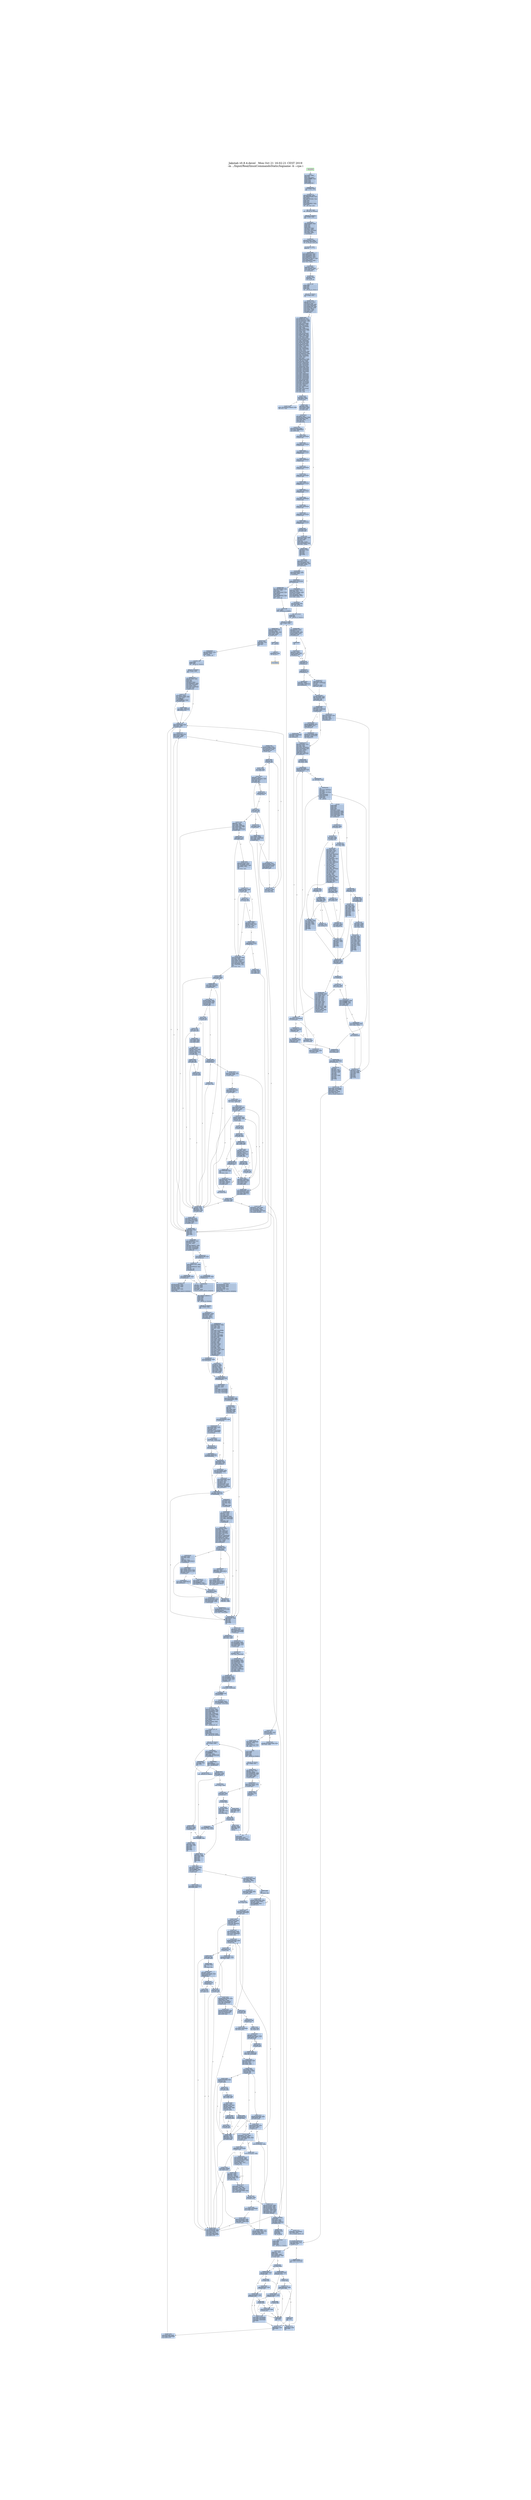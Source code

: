 digraph G {
node[shape=rectangle,style=filled,fillcolor=lightsteelblue,color=lightsteelblue]
bgcolor="transparent"
graph [label="Jakstab v0.8.4-devel   Mon Oct 21 16:02:21 CEST 2019\n-m ../Input/Real/linuxCommandsStatic/logname -b --cpa i", labelloc=t, fontsize=35, pad=30]
"0x08048760_0"[label="start\nxorl %ebp, %ebp\lpopl %esi\lmovl %esp, %ecx\landl $0xfffffff0, %esp\lpushl %eax\lpushl %esp\lpushl %edx\lcall 0x08048793\l"];
"0x08048770_0"[label="0x08048770\naddl $0xac890, %ebx\lleal -689616(%ebx), %eax\lpushl %eax\lleal -689776(%ebx), %eax\lpushl %eax\lpushl %ecx\lpushl %esi\lmovl $0x8048bc2, %eax\lpushl %eax\lcall __libc_start_main\l"];
"0x08048793_0"[label="0x08048793\nmovl (%esp), %ebx\lret\l"];
"0x080487a0_0"[label="_dl_relocate_static_...\nrepz ret\l"];
"0x080487b0_0"[label="__x86.get_pc_thunk.b...\nmovl (%esp), %ebx\lret\l"];
"0x08048e61_0"[label="__x86.get_pc_thunk.a...\nmovl (%esp), %eax\lret\l"];
"0x0804b1c5_0"[label="__x86.get_pc_thunk.d...\nmovl (%esp), %edx\lret\l"];
"0x0804b520_0"[label="__x86.get_pc_thunk.c...\nmovl (%esp), %ecx\lret\l"];
"0x0804bcc0_0"[label="get_common_indeces.c...\npushl %ebp\lpushl %edi\lpushl %esi\lpushl %ebx\lcall __x86.get_pc_thunk.bp\l"];
"0x0804bcc9_0"[label="0x0804bcc9\naddl $0xa9337, %ebp\lsubl $0x108, %esp\ltestl %eax, %eax\lmovl %ecx, (%esp)\lje 0x0804bea8\l"];
"0x0804bce0_0"[label="0x0804bce0\nmovl $0x80f6e20, %ebp\lmovl %eax, %esi\lmovl %edx, %edi\lmovl $0x1, %eax\lcpuid \lmovl %edx, 0x14(%ebp)\lmovl %eax, %edx\lmovl %ecx, 0x10(%ebp)\lshrl $0x8, %edx\lmovl %ebx, 0xc(%ebp)\lmovl %eax, 0x8(%ebp)\landl $0xf, %edx\lmovl (%esp), %ecx\lmovl %edx, (%esi)\lmovl %eax, %edx\lshrl $0x4, %edx\landl $0xf, %edx\lmovl %edx, (%edi)\lmovl %eax, %edx\lshrl $0xc, %edx\landl $0xf0, %edx\lmovl %edx, (%ecx)\lmovl 0x11c(%esp), %edx\lmovl %eax, %ecx\landl $0xf, %ecx\lmovl %ecx, (%edx)\lcmpl $0xf, (%esi)\lje 0x0804be91\l"];
"0x0804bd38_0"[label="0x0804bd38\ncmpl $0x6, 0x4(%ebp)\ljle 0x0804bd53\l"];
"0x0804bd3e_0"[label="0x0804bd3e\nmovl $0x7, %eax\lxorl %ecx, %ecx\lcpuid \lmovl %eax, 0x18(%ebp)\lmovl %ebx, 0x1c(%ebp)\lmovl %ecx, 0x20(%ebp)\lmovl %edx, 0x24(%ebp)\l"];
"0x0804bd53_0"[label="0x0804bd53\nmovl 0x10(%ebp), %ebx\ltestl $0x8000000, %ebx\lje 0x0804be86\l"];
"0x0804bd62_0"[label="0x0804bd62\nxorl %ecx, %ecx\llgdt %ax\lmovl %eax, %edx\landl $0x6, %edx\lcmpl $0x6, %edx\lje 0x0804beb3\l"];
"0x0804bd75_0"[label="0x0804bd75\ncmpl $0xc, 0x4(%ebp)\ljle 0x0804be86\l"];
"0x0804bd7f_0"[label="0x0804bd7f\nmovl $0xd, %esi\lxorl %ecx, %ecx\lmovl %esi, %eax\lcpuid \ltestl %ebx, %ebx\lje 0x0804be86\l"];
"0x0804bd92_0"[label="0x0804bd92\naddl $0x7f, %ebx\lmovl %esi, %eax\lmovl $0x1, %ecx\landl $0xffffffc0, %ebx\lmovl %ebx, 0x40(%ebp)\lmovl %ebx, 0x44(%ebp)\lcpuid \ltestb $0x2, %al\lje 0x0804be86\l"];
"0x0804bdaf_0"[label="0x0804bdaf\nleal 0x8(%esp), %ecx\lmovl $0x3, %eax\lmovl %ebp, 0x4(%esp)\lmovl $0x0, 0x8(%esp)\lmovl $0xa0, 0xc(%esp)\lmovl $0x2, %esi\lmovl $0x240, 0x10(%esp)\lmovl $0xa0, 0x88(%esp)\lleal 0x88(%esp), %edi\lmovl $0x100, 0x8c(%esp)\lmovl %ecx, (%esp)\lmovl %eax, %ebp\ljmp 0x0804be3c\l"];
"0x0804be00_0"[label="0x0804be00\nmovl $0xd, %eax\lmovl %esi, %ecx\lcpuid \lcmpl $0x2, %esi\lmovl %eax, (%edi,%esi,4)\lje 0x0804be36\l"];
"0x0804be11_0"[label="0x0804be11\nmovl (%esp), %ebx\lmovl -4(%edi,%esi,4), %eax\laddl -4(%ebx,%esi,4), %eax\landl $0x2, %ecx\lje 0x0804bf1e\l"];
"0x0804be25_0"[label="0x0804be25\nmovl (%esp), %ecx\laddl $0x3f, %eax\landl $0xffffffc0, %eax\lmovl %eax, (%ecx,%esi,4)\l"];
"0x0804be31_0"[label="0x0804be31\ncmpl $0x20, %ebp\lje 0x0804be62\l"];
"0x0804be36_0"[label="0x0804be36\naddl $0x1, %esi\laddl $0x1, %ebp\l"];
"0x0804be3c_0"[label="0x0804be3c\nmovl $0xee, %eax\lbtl %esi, %eax\ljb 0x0804be00\l"];
"0x0804be46_0"[label="0x0804be46\ncmpl $0x2, %esi\lmovl $0x0, (%edi,%esi,4)\lje 0x0804be36\l"];
"0x0804be52_0"[label="0x0804be52\nmovl (%esp), %ebx\lmovl -4(%edi,%esi,4), %eax\laddl -4(%ebx,%esi,4), %eax\lmovl %eax, (%ebx,%esi,4)\ljmp 0x0804be31\l"];
"0x0804be62_0"[label="0x0804be62\nmovl 0x104(%esp), %eax\laddl 0x84(%esp), %eax\lmovl 0x4(%esp), %ebp\lje 0x0804be86\l"];
"0x0804be76_0"[label="0x0804be76\norl $0x400000, 0x48(%ebp)\laddl $0x7f, %eax\landl $0xffffffc0, %eax\lmovl %eax, 0x40(%ebp)\l"];
"0x0804be86_0"[label="0x0804be86\naddl $0x108, %esp\lpopl %ebx\lpopl %esi\lpopl %edi\lpopl %ebp\lret\l"];
"0x0804be91_0"[label="0x0804be91\nshrl $0x14, %eax\lmovzbl %al, %eax\laddl $0xf, %eax\lmovl %eax, (%esi)\lmovl (%esp), %eax\lmovl (%eax), %eax\laddl %eax, (%edi)\ljmp 0x0804bd38\l"];
"0x0804bea8_0"[label="0x0804bea8\nmovl $0x80f6e20, %ebp\ljmp 0x0804bd38\l"];
"0x0804beb3_0"[label="0x0804beb3\ntestl $0x10000000, %ebx\lje 0x0804beda\l"];
"0x0804bebb_0"[label="0x0804bebb\nmovl 0x48(%ebp), %edx\lmovl %edx, %ecx\lorl $0x40, %ecx\ltestb $0x20, 0x1c(%ebp)\lmovl %ecx, 0x48(%ebp)\lje 0x0804bed5\l"];
"0x0804becc_0"[label="0x0804becc\norl $0x440, %edx\lmovl %edx, 0x48(%ebp)\l"];
"0x0804bed5_0"[label="0x0804bed5\nandb $0x10, %bh\ljne 0x0804bf15\l"];
"0x0804beda_0"[label="0x0804beda\nandl $0xe0, %eax\lcmpl $0xe0, %eax\ljne 0x0804bd75\l"];
"0x0804beea_0"[label="0x0804beea\nmovl 0x1c(%ebp), %edx\ltestl $0x10000, %edx\lje 0x0804bd75\l"];
"0x0804bef9_0"[label="0x0804bef9\nmovl 0x48(%ebp), %eax\lmovl %eax, %ecx\lorb $0x10, %ah\lorb $0x30, %ch\landl $0x20000, %edx\lcmovnel %ecx, %eax\lmovl %eax, 0x48(%ebp)\ljmp 0x0804bd75\l"];
"0x0804bf15_0"[label="0x0804bf15\norl $0x80, 0x48(%ebp)\ljmp 0x0804beda\l"];
"0x0804bf1e_0"[label="0x0804bf1e\nmovl %eax, (%ebx,%esi,4)\ljmp 0x0804be31\l"];
"0x0804bf30_0"[label="__libc_start_main\ncall __x86.get_pc_thunk.ax\l"];
"0x0804bf35_0"[label="0x0804bf35\naddl $0xa90cb, %eax\lpushl %edi\lpushl %esi\lpushl %ebx\lsubl $0x70, %esp\lmovl $0x0, %edx\lmovl %eax, 0xc(%esp)\lxorl %eax, %eax\ltestl %edx, %edx\lje 0x0804bf59\l"];
"0x0804bf59_0"[label="0x0804bf59\nmovl 0xc(%esp), %edi\lmovl %eax, 0xe10(%edi)\lcall _dl_relocate_static_pie\l"];
"0x0804bf68_0"[label="0x0804bf68\nmovl 0x88(%esp), %eax\lmovl 0x84(%esp), %esi\lmovl $0x80f6c04, %edx\lmovl 0x98(%esp), %ecx\lleal 0x4(%eax,%esi,4), %eax\lmovl %eax, (%edx)\lmovl $0x80f4ec8, %edx\lmovl %ecx, (%edx)\l"];
"0x0804bf91_0"[label="0x0804bf91\naddl $0x4, %eax\lmovl -4(%eax), %edx\ltestl %edx, %edx\ljne 0x0804bf91\l"];
"0x0804bf9b_0"[label="0x0804bf9b\nsubl $0xc, %esp\lpushl %eax\lcall _dl_aux_init\l"];
"0x0804bfa4_0"[label="0x0804bfa4\naddl $0x10, %esp\lmovl 0xc(%esp), %esi\lmovl $0x80f7498, %eax\lcmpl $0x0, (%eax)\ljne 0x0804bfe2\l"];
"0x0804bfb6_0"[label="0x0804bfb6\nmovl $0x8048000, %edx\ltestl %edx, %edx\lje 0x0804bfe2\l"];
"0x0804bfc0_0"[label="0x0804bfc0\ncmpw $0x20, 0x2a(%edx)\ljne 0x0804c3b4\l"];
"0x0804bfcb_0"[label="0x0804bfcb\nmovl 0x1c(%edx), %ecx\laddl %edx, %ecx\lmovzwl 0x2c(%edx), %edx\lmovl %ecx, (%eax)\lmovl 0xc(%esp), %eax\lmovl $0x80f74b8, %eax\lmovl %edx, (%eax)\l"];
"0x0804bfe2_0"[label="0x0804bfe2\nmovl 0xc(%esp), %esi\lmovl %esi, %ebx\lcall __libc_init_secure\l"];
"0x0804bfed_0"[label="0x0804bfed\nmovl $0x80f6c04, %eax\lsubl $0xc, %esp\lpushl (%eax)\lcall __tunables_init\l"];
"0x0804bffd_0"[label="0x0804bffd\nmovl $0x80f6e20, %esi\laddl $0x10, %esp\lxorl %eax, %eax\lcpuid \lcmpl $0x756e6547, %ebx\lmovl $0x0, 0x1c(%esp)\lmovl $0x0, 0x20(%esp)\lmovl %eax, 0x4(%esi)\ljne 0x0804c2ef\l"];
"0x0804c029_0"[label="0x0804c029\ncmpl $0x6c65746e, %ecx\ljne 0x0804c2ef\l"];
"0x0804c035_0"[label="0x0804c035\ncmpl $0x49656e69, %edx\lje 0x0804c47b\l"];
"0x0804c041_0"[label="0x0804c041\nsubl $0xc, %esp\lxorl %eax, %eax\lxorl %ecx, %ecx\lpushl $0x0\lxorl %edx, %edx\lcall get_common_indeces.constprop.1\l"];
"0x0804c051_0"[label="0x0804c051\naddl $0x10, %esp\lmovl $0x3, %eax\l"];
"0x0804c059_0"[label="0x0804c059\nmovl 0xc(%esp), %ecx\lmovl $0x80f6e20, %edx\lmovl 0x14(%edx), %ecx\ltestb $0x1, %ch\lje 0x0804c072\l"];
"0x0804c06b_0"[label="0x0804c06b\norl $0x4000, 0x48(%edx)\l"];
"0x0804c072_0"[label="0x0804c072\nandb $0xffffff80, %ch\lje 0x0804c088\l"];
"0x0804c077_0"[label="0x0804c077\nmovl 0xc(%esp), %ecx\lmovl $0x80f6e20, %edx\lorl $0x8000, 0x48(%edx)\l"];
"0x0804c088_0"[label="0x0804c088\nmovl 0xc(%esp), %edi\lmovl 0x1c(%esp), %edx\lmovl $0x80f6e20, %esi\lmovl %edi, %ebx\lmovl %edx, 0x38(%esi)\lmovl 0x20(%esp), %edx\lmovl %eax, (%esi)\lmovl %edx, 0x3c(%esi)\lpushl %eax\lleal -496848(%edi), %eax\lpushl %eax\lleal 0x3c(%esp), %eax\lpushl %eax\lpushl $0x0\lcall __tunable_get_val\l"];
"0x0804c2ef_0"[label="0x0804c2ef\ncmpl $0x68747541, %ebx\lsete %bl\lcmpl $0x444d4163, %ecx\lsete %al\ltestb %al, %bl\lje 0x0804c041\l"];
"0x0804c309_0"[label="0x0804c309\ncmpl $0x69746e65, %edx\ljne 0x0804c041\l"];
"0x0804c315_0"[label="0x0804c315\nleal 0x2c(%esp), %ecx\lleal 0x20(%esp), %edx\lleal 0x1c(%esp), %eax\lsubl $0xc, %esp\lleal 0x3c(%esp), %ebx\lpushl %ebx\lcall get_common_indeces.constprop.1\l"];
"0x0804c3b4_0"[label="0x0804c3b4\nleal -206168(%esi), %eax\lmovl %esi, %ebx\lpushl %eax\lleal -206352(%esi), %eax\lpushl $0xb4\lpushl %eax\lleal -206296(%esi), %eax\lpushl %eax\lcall __assert_fail\l"];
"0x0804c47b_0"[label="0x0804c47b\nleal 0x20(%esp), %edx\lleal 0x24(%esp), %ecx\lleal 0x1c(%esp), %eax\lsubl $0xc, %esp\lleal 0x34(%esp), %ebx\lpushl %ebx\lcall get_common_indeces.constprop.1\l"];
"0x0804c494_0"[label="0x0804c494\naddl $0x10, %esp\lmovl 0x48(%esi), %edx\lcmpl $0x6, 0x1c(%esp)\lje 0x0804c4e7\l"];
"0x0804c4a1_0"[label="0x0804c4a1\nmovl 0xc(%esp), %eax\lmovl $0x80f6e20, %edx\lmovl 0x48(%edx), %eax\ltestb $0x4, %ah\lje 0x0804c4b9\l"];
"0x0804c4b3_0"[label="0x0804c4b3\norb $0x8, %ah\lmovl %eax, 0x48(%edx)\l"];
"0x0804c4b9_0"[label="0x0804c4b9\nmovl 0xc(%esp), %eax\lmovl $0x80f6e20, %edx\lmovl 0x48(%edx), %eax\lmovl %eax, %ecx\lorl $0x20000, %eax\lorl $0x100000, %ecx\ltestb $0x8, 0x1f(%edx)\lcmovel %ecx, %eax\lmovl %eax, 0x48(%edx)\lmovl $0x1, %eax\ljmp 0x0804c059\l"];
"0x0804c632_0"[label="__x86.get_pc_thunk.b...\nmovl (%esp), %ebp\lret\l"];
"0x0804c989_0"[label="__x86.get_pc_thunk.s...\nmovl (%esp), %esi\lret\l"];
"0x0804f0b0_0"[label="__assert_fail\npushl %ebx\lcall __x86.get_pc_thunk.bx\l"];
"0x08052c93_0"[label="__x86.get_pc_thunk.d...\nmovl (%esp), %edi\lret\l"];
"0x08076610_0"[label="__sbrk\npushl %ebp\lpushl %edi\lpushl %esi\lpushl %ebx\lcall __x86.get_pc_thunk.si\l"];
"0x08076619_0"[label="0x08076619\naddl $0x7e9e7, %esi\lsubl $0xc, %esp\lmovl $0x80f6ed8, %ebp\lmovl 0x20(%esp), %edi\lmovl (%ebp), %ebx\ltestl %ebx, %ebx\lje 0x0807663d\l"];
"0x08076633_0"[label="0x08076633\nmovl 0xe10(%esi), %eax\ltestl %eax, %eax\lje 0x08076651\l"];
"0x0807663d_0"[label="0x0807663d\nsubl $0xc, %esp\lpushl $0x0\lcall brk\l"];
"0x08076647_0"[label="0x08076647\naddl $0x10, %esp\ltestl %eax, %eax\ljs 0x08076670\l"];
"0x0807664e_0"[label="0x0807664e\nmovl (%ebp), %ebx\l"];
"0x08076651_0"[label="0x08076651\ncmpl $0x0, %edi\lje 0x08076675\l"];
"0x08076656_0"[label="0x08076656\njle 0x080766a0\l"];
"0x08076658_0"[label="0x08076658\nmovl %ebx, %eax\laddl %edi, %eax\lsetb %al\l"];
"0x0807665f_0"[label="0x0807665f\ntestb %al, %al\lje 0x08076680\l"];
"0x08076663_0"[label="0x08076663\nmovl $0xffffffe0, %eax\lmovl $0xc, %gs:(%eax)\l"];
"0x08076670_0"[label="0x08076670\nmovl $0xffffffff, %ebx\l"];
"0x08076675_0"[label="0x08076675\naddl $0xc, %esp\lmovl %ebx, %eax\lpopl %ebx\lpopl %esi\lpopl %edi\lpopl %ebp\lret\l"];
"0x08076680_0"[label="0x08076680\nsubl $0xc, %esp\laddl %ebx, %edi\lpushl %edi\lcall brk\l"];
"0x0807668b_0"[label="0x0807668b\naddl $0x10, %esp\ltestl %eax, %eax\ljs 0x08076670\l"];
"0x08076692_0"[label="0x08076692\naddl $0xc, %esp\lmovl %ebx, %eax\lpopl %ebx\lpopl %esi\lpopl %edi\lpopl %ebp\lret\l"];
"0x080766a0_0"[label="0x080766a0\nmovl %edi, %eax\lnegl %eax\lcmpl %ebx, %eax\lseta %al\ljmp 0x0807665f\l"];
"0x0807a6c0_0"[label="do_tunable_update_va...\nmovl 0x4(%eax), %ecx\lcmpl $0x3, %ecx\lje 0x0807a710\l"];
"0x0807a6c8_0"[label="0x0807a6c8\ncmpl $0x1, %ecx\lpushl %ebx\lmovl (%edx), %ebx\lmovl 0x4(%edx), %edx\lje 0x0807a6e8\l"];
"0x0807a6d3_0"[label="0x0807a6d3\njae 0x0807a6e8\l"];
"0x0807a6d5_0"[label="0x0807a6d5\ncmpl 0xc(%eax), %edx\ljle 0x0807a718\l"];
"0x0807a6da_0"[label="0x0807a6da\ncmpl 0x14(%eax), %edx\ljl 0x0807a700\l"];
"0x0807a6df_0"[label="0x0807a6df\njle 0x0807a6fb\l"];
"0x0807a6e1_0"[label="0x0807a6e1\npopl %ebx\lret\l"];
"0x0807a6e8_0"[label="0x0807a6e8\ncmpl 0xc(%eax), %edx\lja 0x0807a6f4\l"];
"0x0807a6ed_0"[label="0x0807a6ed\njb 0x0807a6e1\l"];
"0x0807a6ef_0"[label="0x0807a6ef\ncmpl 0x8(%eax), %ebx\ljb 0x0807a6e1\l"];
"0x0807a6f4_0"[label="0x0807a6f4\ncmpl 0x14(%eax), %edx\ljb 0x0807a700\l"];
"0x0807a6f9_0"[label="0x0807a6f9\nja 0x0807a6e1\l"];
"0x0807a6fb_0"[label="0x0807a6fb\ncmpl 0x10(%eax), %ebx\lja 0x0807a6e1\l"];
"0x0807a700_0"[label="0x0807a700\nmovl %ebx, 0x18(%eax)\lmovl %edx, 0x1c(%eax)\lmovb $0x1, 0x20(%eax)\lpopl %ebx\lret\l"];
"0x0807a710_0"[label="0x0807a710\nmovl %edx, 0x18(%eax)\lret\l"];
"0x0807a718_0"[label="0x0807a718\njl 0x0807a6e1\l"];
"0x0807a71a_0"[label="0x0807a71a\ncmpl 0x8(%eax), %ebx\ljae 0x0807a6da\l"];
"0x0807a71f_0"[label="0x0807a71f\npopl %ebx\lret\l"];
"0x0807a730_0"[label="tunable_initialize\npushl %ebx\lmovl %eax, %ebx\lsubl $0x18, %esp\lcmpl $0x3, 0x4(%eax)\ljne 0x0807a750\l"];
"0x0807a73c_0"[label="0x0807a73c\nmovb $0x1, 0x20(%eax)\lmovl %ebx, %eax\lcall do_tunable_update_val\l"];
"0x0807a747_0"[label="0x0807a747\naddl $0x18, %esp\lpopl %ebx\lret\l"];
"0x0807a750_0"[label="0x0807a750\nsubl $0x8, %esp\lpushl $0x0\lpushl %edx\lcall _dl_strtoul\l"];
"0x0807a75b_0"[label="0x0807a75b\nmovl %eax, 0x18(%esp)\lmovl %edx, 0x1c(%esp)\laddl $0x10, %esp\lleal 0x8(%esp), %edx\lmovl %ebx, %eax\lcall do_tunable_update_val\l"];
"0x0807a771_0"[label="0x0807a771\naddl $0x18, %esp\lpopl %ebx\lret\l"];
"0x0807a7a0_0"[label="__tunables_init\npushl %ebp\lpushl %edi\lcall __x86.get_pc_thunk.di\l"];
"0x0807a7a7_0"[label="0x0807a7a7\naddl $0x7a859, %edi\lpushl %esi\lpushl %ebx\lsubl $0x3c, %esp\lmovl $0x80f4ecc, %eax\lmovl %edi, 0xc(%esp)\lmovl (%eax), %esi\lmovl %eax, 0x18(%esp)\ltestl %esi, %esi\lje 0x0807a7e0\l"];
"0x0807a7c6_0"[label="0x0807a7c6\nmovl $0x21, %eax\lleal -193047(%edi), %ebx\lxorl %ecx, %ecx\lint $0xffffff80\lcmpl $0xfffff000, %eax\ljbe 0x0807aaeb\l"];
"0x0807a7e0_0"[label="0x0807a7e0\nmovl 0x50(%esp), %eax\ltestl %eax, %eax\lje 0x0807a91f\l"];
"0x0807a7ec_0"[label="0x0807a7ec\nmovl 0x50(%esp), %eax\lmovl (%eax), %ebp\ltestl %ebp, %ebp\lje 0x0807a91f\l"];
"0x0807a7fa_0"[label="0x0807a7fa\nmovzbl (%ebp), %ecx\lmovl 0x50(%esp), %eax\lleal 0x4(%eax), %ebx\lcmpb $0x3d, %cl\lje 0x0807a992\l"];
"0x0807a80e_0"[label="0x0807a80e\ntestb %cl, %cl\lje 0x0807a992\l"];
"0x0807a816_0"[label="0x0807a816\nxorl %eax, %eax\ljmp 0x0807a825\l"];
"0x0807a820_0"[label="0x0807a820\ncmpb $0x3d, %dl\lje 0x0807a833\l"];
"0x0807a825_0"[label="0x0807a825\naddl $0x1, %eax\lmovzbl (%ebp,%eax), %edx\lmovl %eax, %esi\ltestb %dl, %dl\ljne 0x0807a820\l"];
"0x0807a833_0"[label="0x0807a833\ntestb %dl, %dl\lje 0x0807a970\l"];
"0x0807a83b_0"[label="0x0807a83b\naddl $0x1, %esi\ltestl %ebx, %ebx\lmovl %ebx, 0x8(%esp)\lleal (%ebp,%esi), %eax\lmovl %ecx, %edi\lmovl %eax, 0x14(%esp)\lje 0x0807a91f\l"];
"0x0807a854_0"[label="0x0807a854\ncmpb $0x47, %cl\ljne 0x0807a891\l"];
"0x0807a859_0"[label="0x0807a859\nmovl 0xc(%esp), %ecx\lleal 0x1(%ebp), %eax\lleal -193061(%ecx), %ebx\lmovl $0x4c, %ecx\lnop \lleal (%esi), %esi\l"];
"0x0807a870_0"[label="0x0807a870\nmovzbl (%eax), %edx\ltestb %dl, %dl\lje 0x0807a891\l"];
"0x0807a877_0"[label="0x0807a877\ncmpb %cl, %dl\ljne 0x0807a891\l"];
"0x0807a87b_0"[label="0x0807a87b\naddl $0x1, %ebx\lmovzbl (%ebx), %ecx\laddl $0x1, %eax\ltestb %cl, %cl\ljne 0x0807a870\l"];
"0x0807a888_0"[label="0x0807a888\ncmpb $0x3d, (%eax)\lje 0x0807aa1f\l"];
"0x0807a891_0"[label="0x0807a891\nmovl 0x18(%esp), %eax\lxorl %edi, %edi\lmovl %ebp, 0x4(%esp)\lmovl (%eax), %eax\lmovl %eax, 0x10(%esp)\lmovl 0xc(%esp), %eax\lleal -1344(%eax), %esi\lnop \lleal (%esi), %esi\l"];
"0x0807a8b0_0"[label="0x0807a8b0\ncmpb $0x0, (%esi)\ljne 0x0807a900\l"];
"0x0807a8b5_0"[label="0x0807a8b5\nmovl 0x8(%esi), %ebp\ltestl %ebp, %ebp\lje 0x0807a900\l"];
"0x0807a8bc_0"[label="0x0807a8bc\nmovzbl (%ebp), %edx\lmovl 0x4(%esp), %ebx\lmovzbl (%ebx), %eax\ltestb %dl, %dl\lje 0x0807a8f8\l"];
"0x0807a8cb_0"[label="0x0807a8cb\ntestb %al, %al\lje 0x0807a900\l"];
"0x0807a8cf_0"[label="0x0807a8cf\ncmpb %al, %dl\ljne 0x0807a900\l"];
"0x0807a8d3_0"[label="0x0807a8d3\nmovl %ebp, %ecx\lmovl %ebx, %edx\ljmp 0x0807a8e8\l"];
"0x0807a8e0_0"[label="0x0807a8e0\ncmpb %al, %bl\ljne 0x0807a900\l"];
"0x0807a8e4_0"[label="0x0807a8e4\ntestb %al, %al\lje 0x0807a900\l"];
"0x0807a8e8_0"[label="0x0807a8e8\naddl $0x1, %ecx\lmovzbl (%ecx), %ebx\laddl $0x1, %edx\lmovzbl (%edx), %eax\ltestb %bl, %bl\ljne 0x0807a8e0\l"];
"0x0807a8f8_0"[label="0x0807a8f8\ncmpb $0x3d, %al\lje 0x0807a930\l"];
"0x0807a8fc_0"[label="0x0807a8fc\nleal (%esi), %esi\l"];
"0x0807a900_0"[label="0x0807a900\naddl $0x1, %edi\laddl $0x2c, %esi\lcmpl $0x16, %edi\ljne 0x0807a8b0\l"];
"0x0807a90b_0"[label="0x0807a90b\nmovl 0x8(%esp), %eax\lmovl %eax, 0x50(%esp)\lmovl 0x50(%esp), %eax\ltestl %eax, %eax\ljne 0x0807a7ec\l"];
"0x0807a91f_0"[label="0x0807a91f\naddl $0x3c, %esp\lpopl %ebx\lpopl %esi\lpopl %edi\lpopl %ebp\lret\l"];
"0x0807a930_0"[label="0x0807a930\nmovl 0x10(%esp), %edx\ltestl %edx, %edx\lje 0x0807a944\l"];
"0x0807a938_0"[label="0x0807a938\nmovl 0x4(%esi), %eax\ltestl %eax, %eax\lje 0x0807a99b\l"];
"0x0807a93f_0"[label="0x0807a93f\ncmpl $0x2, %eax\ljne 0x0807a900\l"];
"0x0807a944_0"[label="0x0807a944\nimull $0x2c, %edi, %eax\lmovl 0xc(%esp), %edi\lmovl 0x14(%esp), %edx\lleal -1376(%edi,%eax), %eax\lcall tunable_initialize\l"];
"0x0807a95b_0"[label="0x0807a95b\nmovl 0x8(%esp), %eax\lmovl %eax, 0x50(%esp)\ljmp 0x0807a7e0\l"];
"0x0807a970_0"[label="0x0807a970\ntestl %ebx, %ebx\lje 0x0807a91f\l"];
"0x0807a974_0"[label="0x0807a974\nmovl (%ebx), %ebp\lmovl %ebx, 0x50(%esp)\ltestl %ebp, %ebp\lje 0x0807a91f\l"];
"0x0807a97e_0"[label="0x0807a97e\nmovzbl (%ebp), %ecx\lmovl 0x50(%esp), %eax\lleal 0x4(%eax), %ebx\lcmpb $0x3d, %cl\ljne 0x0807a80e\l"];
"0x0807a992_0"[label="0x0807a992\nmovl %ecx, %edx\lxorl %esi, %esi\ljmp 0x0807a833\l"];
"0x0807a99b_0"[label="0x0807a99b\nmovl 0x50(%esp), %eax\lmovl %eax, 0x8(%esp)\l"];
"0x0807a9a3_0"[label="0x0807a9a3\nmovl 0x8(%esp), %eax\lmovl (%eax), %eax\ltestl %eax, %eax\lje 0x0807a9f4\l"];
"0x0807a9ad_0"[label="0x0807a9ad\nmovzbl (%ebp), %ecx\lmovzbl (%eax), %edx\ltestb %cl, %cl\lje 0x0807a9e0\l"];
"0x0807a9b8_0"[label="0x0807a9b8\ntestb %dl, %dl\lje 0x0807a9e5\l"];
"0x0807a9bc_0"[label="0x0807a9bc\ncmpb %dl, %cl\ljne 0x0807a9e5\l"];
"0x0807a9c0_0"[label="0x0807a9c0\nmovl %ebp, %ecx\ljmp 0x0807a9d0\l"];
"0x0807a9c8_0"[label="0x0807a9c8\ncmpb %dl, %bl\ljne 0x0807a9e5\l"];
"0x0807a9cc_0"[label="0x0807a9cc\ntestb %dl, %dl\lje 0x0807a9e5\l"];
"0x0807a9d0_0"[label="0x0807a9d0\naddl $0x1, %ecx\lmovzbl (%ecx), %ebx\laddl $0x1, %eax\lmovzbl (%eax), %edx\ltestb %bl, %bl\ljne 0x0807a9c8\l"];
"0x0807a9e0_0"[label="0x0807a9e0\ncmpb $0x3d, %dl\lje 0x0807aa04\l"];
"0x0807a9e5_0"[label="0x0807a9e5\naddl $0x4, 0x8(%esp)\lmovl 0x8(%esp), %eax\lmovl (%eax), %eax\ltestl %eax, %eax\ljne 0x0807a9ad\l"];
"0x0807a9f4_0"[label="0x0807a9f4\nmovl 0x50(%esp), %ecx\lmovl 0x4(%esi), %eax\lmovl %ecx, 0x8(%esp)\ljmp 0x0807a93f\l"];
"0x0807aa04_0"[label="0x0807aa04\nmovl 0x8(%esp), %eax\lnop \lleal (%esi), %esi\l"];
"0x0807aa10_0"[label="0x0807aa10\nmovl 0x4(%eax), %edx\laddl $0x4, %eax\lmovl %edx, -4(%eax)\ltestl %edx, %edx\ljne 0x0807aa10\l"];
"0x0807aa1d_0"[label="0x0807aa1d\njmp 0x0807a9a3\l"];
"0x0807aa1f_0"[label="0x0807aa1f\nxorl %edx, %edx\lmovl %edi, %ecx\ljmp 0x0807aa2f\l"];
"0x0807aa28_0"[label="0x0807aa28\nmovzbl 0x1(%ebp,%edx), %ecx\lmovl %eax, %edx\l"];
"0x0807aa2f_0"[label="0x0807aa2f\ntestb %cl, %cl\lleal 0x1(%edx), %eax\ljne 0x0807aa28\l"];
"0x0807aa36_0"[label="0x0807aa36\nmovl %edx, 0x4(%esp)\lsubl $0xc, %esp\lpushl %eax\lmovl 0x1c(%esp), %ebx\lcall __sbrk\l"];
"0x0807aa47_0"[label="0x0807aa47\nmovl %eax, 0x34(%esp)\laddl $0x10, %esp\lcmpl $0xffffffff, %eax\lmovl %eax, %ecx\lje 0x0807acb0\l"];
"0x0807aa59_0"[label="0x0807aa59\nmovl 0x4(%esp), %edx\ltestl %edx, %edx\lleal -1(%edx), %eax\lje 0x0807ac96\l"];
"0x0807aa68_0"[label="0x0807aa68\nnop \lleal (%esi), %esi\l"];
"0x0807aa70_0"[label="0x0807aa70\nmovzbl (%ebp,%eax), %edx\lmovb %dl, (%ecx,%eax)\lsubl $0x1, %eax\lcmpl $0xffffffff, %eax\ljne 0x0807aa70\l"];
"0x0807aa80_0"[label="0x0807aa80\naddl 0x24(%esp), %esi\lmovl %esi, 0x2c(%esp)\lje 0x0807aad4\l"];
"0x0807aa8a_0"[label="0x0807aa8a\nmovzbl (%esi), %eax\lmovl %esi, %ebp\ltestb %al, %al\lmovb %al, 0x4(%esp)\lje 0x0807aad4\l"];
"0x0807aa97_0"[label="0x0807aa97\nmovl 0xc(%esp), %eax\lleal -1376(%eax), %eax\lmovl %eax, 0x28(%esp)\lleal (%esi), %esi\l"];
"0x0807aaa8_0"[label="0x0807aaa8\nmovzbl 0x4(%esp), %eax\lcmpb $0x3d, %al\lje 0x0807aafa\l"];
"0x0807aab1_0"[label="0x0807aab1\ncmpb $0x3a, %al\lje 0x0807aafa\l"];
"0x0807aab5_0"[label="0x0807aab5\ntestb %al, %al\lje 0x0807aad4\l"];
"0x0807aab9_0"[label="0x0807aab9\nxorl %edx, %edx\lnop \lleal (%esi), %esi\l"];
"0x0807aac0_0"[label="0x0807aac0\naddl $0x1, %edx\lmovzbl (%ebp,%edx), %eax\lcmpb $0x3d, %al\lje 0x0807ab01\l"];
"0x0807aacc_0"[label="0x0807aacc\ncmpb $0x3a, %al\lje 0x0807ab01\l"];
"0x0807aad0_0"[label="0x0807aad0\ntestb %al, %al\ljne 0x0807aac0\l"];
"0x0807aad4_0"[label="0x0807aad4\nmovl 0x50(%esp), %eax\lmovl 0x24(%esp), %edi\lmovl %edi, (%eax)\lmovl 0x8(%esp), %eax\lmovl %eax, 0x50(%esp)\ljmp 0x0807a7e0\l"];
"0x0807aaeb_0"[label="0x0807aaeb\nmovl $0x2, -416(%edi)\ljmp 0x0807a7e0\l"];
"0x0807aafa_0"[label="0x0807aafa\nmovzbl 0x4(%esp), %eax\lxorl %edx, %edx\l"];
"0x0807ab01_0"[label="0x0807ab01\ntestb %al, %al\lje 0x0807aad4\l"];
"0x0807ab05_0"[label="0x0807ab05\nleal 0x1(%ebp,%edx), %ecx\lcmpb $0x3a, %al\lmovzbl (%ecx), %ebx\lmovl %ecx, 0x10(%esp)\lmovb %bl, 0x1f(%esp)\lje 0x0807ac00\l"];
"0x0807ab1c_0"[label="0x0807ab1c\ntestb %bl, %bl\lje 0x0807ac3f\l"];
"0x0807ab24_0"[label="0x0807ab24\ncmpb $0x3a, %bl\lje 0x0807ac3f\l"];
"0x0807ab2d_0"[label="0x0807ab2d\nxorl %eax, %eax\ljmp 0x0807ab3c\l"];
"0x0807ab38_0"[label="0x0807ab38\ntestb %dl, %dl\lje 0x0807ab48\l"];
"0x0807ab3c_0"[label="0x0807ab3c\naddl $0x1, %eax\lmovzbl (%ecx,%eax), %edx\lcmpb $0x3a, %dl\ljne 0x0807ab38\l"];
"0x0807ab48_0"[label="0x0807ab48\nmovl %eax, 0x20(%esp)\lmovb %dl, 0x1f(%esp)\l"];
"0x0807ab50_0"[label="0x0807ab50\nmovl 0x28(%esp), %edi\lxorl %esi, %esi\lleal (%esi), %esi\lleal (%edi), %edi\l"];
"0x0807ab60_0"[label="0x0807ab60\nmovl (%edi), %eax\lmovzbl (%eax), %edx\ltestb %dl, %dl\lje 0x0807abcb\l"];
"0x0807ab69_0"[label="0x0807ab69\nmovzbl 0x4(%esp), %ecx\ltestb %cl, %cl\lje 0x0807ab9d\l"];
"0x0807ab72_0"[label="0x0807ab72\ncmpb %cl, %dl\ljne 0x0807ab9d\l"];
"0x0807ab76_0"[label="0x0807ab76\nmovl %ebp, %edx\ljmp 0x0807ab88\l"];
"0x0807ab80_0"[label="0x0807ab80\ncmpb %bl, %cl\ljne 0x0807ab9d\l"];
"0x0807ab84_0"[label="0x0807ab84\ntestb %bl, %bl\lje 0x0807ab9d\l"];
"0x0807ab88_0"[label="0x0807ab88\naddl $0x1, %eax\lmovzbl (%eax), %ecx\laddl $0x1, %edx\lmovzbl (%edx), %ebx\ltestb %cl, %cl\ljne 0x0807ab80\l"];
"0x0807ab98_0"[label="0x0807ab98\ncmpb $0x3d, %bl\lje 0x0807abd5\l"];
"0x0807ab9d_0"[label="0x0807ab9d\naddl $0x1, %esi\laddl $0x2c, %edi\lcmpl $0x16, %esi\ljne 0x0807ab60\l"];
"0x0807aba8_0"[label="0x0807aba8\nmovl 0x10(%esp), %eax\lmovl 0x20(%esp), %edi\lcmpb $0x0, (%eax,%edi)\lje 0x0807aad4\l"];
"0x0807abba_0"[label="0x0807abba\nleal 0x1(%eax,%edi), %ebp\lmovzbl (%ebp), %eax\lmovb %al, 0x4(%esp)\ljmp 0x0807aaa8\l"];
"0x0807abcb_0"[label="0x0807abcb\nmovzbl 0x4(%esp), %ebx\lcmpb $0x3d, %bl\ljne 0x0807ab9d\l"];
"0x0807abd5_0"[label="0x0807abd5\nmovl 0x18(%esp), %eax\lmovl (%eax), %ecx\ltestl %ecx, %ecx\lje 0x0807ac12\l"];
"0x0807abdf_0"[label="0x0807abdf\nimull $0x2c, %esi, %eax\lmovl 0xc(%esp), %edi\lmovl -1340(%edi,%eax), %eax\ltestl %eax, %eax\lje 0x0807ac4c\l"];
"0x0807abf1_0"[label="0x0807abf1\nmovl 0x10(%esp), %ebp\l"];
"0x0807abf5_0"[label="0x0807abf5\ncmpl $0x2, %eax\lje 0x0807ac16\l"];
"0x0807abfa_0"[label="0x0807abfa\nmovl %ebp, 0x10(%esp)\ljmp 0x0807aba8\l"];
"0x0807ac00_0"[label="0x0807ac00\nmovzbl 0x1f(%esp), %eax\lmovl 0x10(%esp), %ebp\lmovb %al, 0x4(%esp)\ljmp 0x0807aaa8\l"];
"0x0807ac12_0"[label="0x0807ac12\nmovl 0x10(%esp), %ebp\l"];
"0x0807ac16_0"[label="0x0807ac16\nmovl 0x10(%esp), %edx\lsubl 0x2c(%esp), %edx\laddl 0x14(%esp), %edx\lmovl 0x20(%esp), %eax\lmovb $0x0, (%edx,%eax)\limull $0x2c, %esi, %eax\laddl 0x28(%esp), %eax\lcall tunable_initialize\l"];
"0x0807ac3f_0"[label="0x0807ac3f\nmovl $0x0, 0x20(%esp)\ljmp 0x0807ab50\l"];
"0x0807ac4c_0"[label="0x0807ac4c\ncmpb $0x0, 0x1f(%esp)\lje 0x0807acbd\l"];
"0x0807ac53_0"[label="0x0807ac53\nmovl 0x10(%esp), %eax\lmovl 0x20(%esp), %edi\lleal 0x1(%eax,%edi), %edx\lmovl %ebp, %eax\lmovzbl (%edx), %ecx\ltestb %cl, %cl\lje 0x0807ac78\l"];
"0x0807ac68_0"[label="0x0807ac68\naddl $0x1, %edx\laddl $0x1, %eax\lmovb %cl, -1(%eax)\lmovzbl (%edx), %ecx\ltestb %cl, %cl\ljne 0x0807ac68\l"];
"0x0807ac78_0"[label="0x0807ac78\nmovb $0x0, (%eax)\lmovl 0xc(%esp), %edi\limull $0x2c, %esi, %eax\lmovl $0x0, 0x20(%esp)\lmovl -1340(%edi,%eax), %eax\ljmp 0x0807abf5\l"];
"0x0807ac96_0"[label="0x0807ac96\nmovl 0x24(%esp), %ebx\ltestl %ebx, %ebx\lje 0x0807aad4\l"];
"0x0807aca2_0"[label="0x0807aca2\njmp 0x0807aa80\l"];
"0x0807acb0_0"[label="0x0807acb0\nmovl $0x0, 0x24(%esp)\ljmp 0x0807aad4\l"];
"0x0807acbd_0"[label="0x0807acbd\nmovb $0x0, (%ebp)\ljmp 0x0807aad4\l"];
"0x0807acd0_0"[label="__tunable_get_val\npushl %edi\lpushl %esi\lpushl %ebx\lmovl 0x10(%esp), %eax\lcall __x86.get_pc_thunk.dx\l"];
"0x0807ad50_0"[label="_dl_aux_init\npushl %ebp\lpushl %edi\lpushl %esi\lpushl %ebx\lcall __x86.get_pc_thunk.cx\l"];
"0x0807ad59_0"[label="0x0807ad59\naddl $0x7a2a7, %ecx\lsubl $0x74, %esp\lmovl 0x88(%esp), %eax\lmovl %eax, 0x4(%esp)\lmovl $0x80f7484, %eax\lmovl 0x4(%esp), %edx\lmovl %edx, (%eax)\lmovl (%edx), %eax\ltestl %eax, %eax\lje 0x0807afed\l"];
"0x0807ad83_0"[label="0x0807ad83\nmovl $0x80f74ac, %esi\lmovl 0x1e00(%ecx), %edi\lmovl 0x1e04(%ecx), %ebp\lmovl (%esi), %ebx\lmovl %edi, 0x30(%esp)\lmovl $0x80f4ecc, %edi\lmovl %esi, 0x5c(%esp)\lmovl %ebp, 0x34(%esp)\lxorl %ebp, %ebp\lmovl %ebx, 0x48(%esp)\lmovl 0xb20(%ecx), %ebx\lmovl %ebp, %edx\lmovl (%edi), %esi\lmovl %edi, 0x10(%esp)\lmovl $0x80f7488, %edi\lmovl %ebx, 0x40(%esp)\lmovl -320(%ecx), %ebx\lmovl %esi, 0x4c(%esp)\lmovzwl 0xafc(%ecx), %esi\lmovl %edi, 0x68(%esp)\lmovl %ebx, 0x54(%esp)\lmovl $0x80f74d0, %ebx\lmovw %si, 0x44(%esp)\lmovl $0x80f74a4, %esi\lmovl %ebx, 0x14(%esp)\lmovl (%ebx), %ebx\lmovl %esi, 0x64(%esp)\lmovl %ebx, 0x50(%esp)\lmovl (%esi), %ebx\lmovl 0x1e0c(%ecx), %esi\lmovl %ebx, 0x18(%esp)\lmovl 0x1e08(%ecx), %ebx\lmovl %esi, 0x2c(%esp)\lmovl %ebx, 0x28(%esp)\lmovl (%edi), %esi\lxorl %edi, %edi\lmovl 0xb08(%ecx), %ebx\lmovb %dl, 0x21(%esp)\lmovl 0x4(%esp), %edx\lmovb $0x0, 0x5b(%esp)\lmovl %esi, 0x38(%esp)\lmovb $0x0, 0x5a(%esp)\lmovl %ebx, 0xc(%esp)\lmovl $0x80f74b8, %ebx\lmovb $0x0, 0x59(%esp)\lmovb $0x0, 0x58(%esp)\lmovb $0x0, 0x47(%esp)\lmovb $0x0, 0x46(%esp)\lmovl (%ebx), %esi\lmovl %ebx, 0x6c(%esp)\lmovb $0x0, 0x3f(%esp)\lmovb $0x0, 0x3e(%esp)\lmovb $0x0, 0x3d(%esp)\lmovb $0x0, 0x3c(%esp)\lmovl %esi, 0x24(%esp)\lmovl $0x80f7498, %esi\lmovb $0x0, 0x23(%esp)\lmovb $0x0, 0x22(%esp)\lmovl %edi, 0x8(%esp)\lmovl (%esi), %ebx\lmovl %esi, 0x60(%esp)\lxorl %esi, %esi\lmovl %ebx, 0x1c(%esp)\lxorl %ebx, %ebx\lmovl %esi, %esi\lleal (%edi), %edi\l"];
"0x0807aea0_0"[label="0x0807aea0\nsubl $0x3, %eax\lcmpl $0x1e, %eax\lja 0x0807aedb\l"];
"0x0807aea8_0"[label="0x0807aea8\nmovl -192256(%ecx,%eax,4), %edi\laddl %ecx, %edi\l"];
"0x0807aedb_0"[label="0x0807aedb\naddl $0x8, %edx\lmovl (%edx), %eax\ltestl %eax, %eax\ljne 0x0807aea0\l"];
"0x0807aee4_0"[label="0x0807aee4\nleal (%esi), %esi\lmovzbl 0x21(%esp), %ebp\lmovl 0x8(%esp), %edi\lmovl %ebp, %eax\ltestb %al, %al\ljne 0x0807b20e\l"];
"0x0807aefb_0"[label="0x0807aefb\ncmpb $0x0, 0x22(%esp)\lje 0x0807af0c\l"];
"0x0807af0c_0"[label="0x0807af0c\ncmpb $0x0, 0x23(%esp)\lje 0x0807af1d\l"];
"0x0807af1d_0"[label="0x0807af1d\ncmpb $0x0, 0x3c(%esp)\lje 0x0807af2e\l"];
"0x0807af2e_0"[label="0x0807af2e\ncmpb $0x0, 0x3d(%esp)\lje 0x0807af3f\l"];
"0x0807af3f_0"[label="0x0807af3f\ncmpb $0x0, 0x3e(%esp)\lje 0x0807af54\l"];
"0x0807af54_0"[label="0x0807af54\ncmpb $0x0, 0x3f(%esp)\lje 0x0807af69\l"];
"0x0807af69_0"[label="0x0807af69\ncmpb $0x0, 0x46(%esp)\lje 0x0807af7c\l"];
"0x0807af7c_0"[label="0x0807af7c\ncmpb $0x0, 0x47(%esp)\lje 0x0807af8d\l"];
"0x0807af8d_0"[label="0x0807af8d\ncmpb $0x0, 0x58(%esp)\lje 0x0807af9e\l"];
"0x0807af9e_0"[label="0x0807af9e\ncmpb $0x0, 0x59(%esp)\lje 0x0807afaf\l"];
"0x0807afaf_0"[label="0x0807afaf\ncmpb $0x0, 0x5a(%esp)\lje 0x0807afc0\l"];
"0x0807afc0_0"[label="0x0807afc0\ncmpb $0x0, 0x5b(%esp)\lje 0x0807afd1\l"];
"0x0807afd1_0"[label="0x0807afd1\ncmpl $0xf, %ebx\ljne 0x0807afed\l"];
"0x0807afd6_0"[label="0x0807afd6\nmovl 0x10(%esp), %edx\lxorl %eax, %eax\lorl %esi, %edi\lsetne %al\lmovl %eax, (%edx)\lmovl 0x14(%esp), %eax\lmovl $0x1, (%eax)\l"];
"0x0807afed_0"[label="0x0807afed\naddl $0x74, %esp\lpopl %ebx\lpopl %esi\lpopl %edi\lpopl %ebp\lret\l"];
"0x0807b20e_0"[label="0x0807b20e\nmovl 0xc(%esp), %eax\lmovl %eax, 0xb08(%ecx)\ljmp 0x0807aefb\l"];
"0x0807ba50_0"[label="__libc_init_secure\npushl %esi\lpushl %ebx\lcall __x86.get_pc_thunk.bx\l"];
"0x0807ba57_0"[label="0x0807ba57\naddl $0x795a9, %ebx\lsubl $0x4, %esp\lmovl $0x80f74d0, %eax\lmovl (%eax), %eax\ltestl %eax, %eax\lje 0x0807ba78\l"];
"0x0807ba6c_0"[label="0x0807ba6c\naddl $0x4, %esp\lpopl %ebx\lpopl %esi\lret\l"];
"0x0807ba78_0"[label="0x0807ba78\ncall __geteuid\l"];
"0x0807c940_0"[label="__syscall_error\ncall __x86.get_pc_thunk.dx\l"];
"0x0809ec60_0"[label="__geteuid\nmovl $0xc9, %eax\lcall %gs:0x10\l"];
"0x0809f820_0"[label="brk\npushl %ebx\lmovl $0x2d, %eax\lmovl 0x8(%esp), %ebx\lcall __x86.get_pc_thunk.dx\l"];
"0x0809f82f_0"[label="0x0809f82f\naddl $0x557d1, %edx\lint $0xffffff80\lcmpl %eax, %ebx\lmovl %eax, 0x1ed8(%edx)\lja 0x0809f848\l"];
"0x0809f841_0"[label="0x0809f841\nxorl %eax, %eax\lpopl %ebx\lret\l"];
"0x0809f848_0"[label="0x0809f848\npopl %ebx\lmovl $0xfffffff4, %eax\ljmp __syscall_error\l"];
"0x080aa3f0_0"[label="_dl_strtoul\npushl %ebp\lpushl %edi\lpushl %esi\lpushl %ebx\lcall __x86.get_pc_thunk.bx\l"];
"0x080aa3f9_0"[label="0x080aa3f9\naddl $0x4ac07, %ebx\lsubl $0x2c, %esp\lmovl 0x40(%esp), %ebp\lmovzbl (%ebp), %eax\lcmpb $0x20, %al\ljne 0x080aa41b\l"];
"0x080aa40e_0"[label="0x080aa40e\nnop \l"];
"0x080aa410_0"[label="0x080aa410\naddl $0x1, %ebp\lmovzbl (%ebp), %eax\lcmpb $0x20, %al\lje 0x080aa410\l"];
"0x080aa41b_0"[label="0x080aa41b\ncmpb $0x9, %al\lje 0x080aa410\l"];
"0x080aa41f_0"[label="0x080aa41f\ncmpb $0x2d, %al\lje 0x080aa550\l"];
"0x080aa427_0"[label="0x080aa427\ncmpb $0x2b, %al\lmovb $0x1, 0x1f(%esp)\lsete %al\lmovzbl %al, %eax\laddl %eax, %ebp\l"];
"0x080aa436_0"[label="0x080aa436\nmovsbl (%ebp), %eax\lleal -48(%eax), %edx\lcmpb $0x9, %dl\ljbe 0x080aa460\l"];
"0x080aa442_0"[label="0x080aa442\nmovl 0x44(%esp), %ecx\lxorl %esi, %esi\lxorl %edi, %edi\ltestl %ecx, %ecx\lje 0x080aa454\l"];
"0x080aa44e_0"[label="0x080aa44e\nmovl 0x44(%esp), %eax\lmovl %ebp, (%eax)\l"];
"0x080aa454_0"[label="0x080aa454\naddl $0x2c, %esp\lmovl %esi, %eax\lmovl %edi, %edx\lpopl %ebx\lpopl %esi\lpopl %edi\lpopl %ebp\lret\l"];
"0x080aa460_0"[label="0x080aa460\ncmpb $0x30, %al\lmovl $0xa, 0x14(%esp)\lmovl $0x9, %edx\lje 0x080aa590\l"];
"0x080aa475_0"[label="0x080aa475\nleal 0x30(%edx), %ecx\lxorl %esi, %esi\lxorl %edi, %edi\lmovl %ecx, 0x18(%esp)\lmovl 0x14(%esp), %ecx\lmovl %ecx, (%esp)\lsarl $0x1f, %ecx\lcmpb $0x2f, %al\lmovl %ecx, 0x4(%esp)\ljle 0x080aa527\l"];
"0x080aa496_0"[label="0x080aa496\nleal (%esi), %esi\lleal (%edi), %edi\l"];
"0x080aa4a0_0"[label="0x080aa4a0\nmovsbl %al, %edx\lcmpl 0x18(%esp), %edx\lja 0x080aa527\l"];
"0x080aa4a9_0"[label="0x080aa4a9\nleal -48(%edx), %eax\l"];
"0x080aa4ac_0"[label="0x080aa4ac\ncltd \lmovl %eax, 0x8(%esp)\lnotl %eax\lmovl %edx, 0xc(%esp)\lnotl %edx\lpushl 0x4(%esp)\lpushl 0x4(%esp)\lpushl %edx\lpushl %eax\lcall __udivdi3\l"];
"0x080aa4c8_0"[label="0x080aa4c8\naddl $0x10, %esp\lcmpl %edi, %edx\lja 0x080aa4f4\l"];
"0x080aa4cf_0"[label="0x080aa4cf\njae 0x080aa4f0\l"];
"0x080aa4d1_0"[label="0x080aa4d1\nmovl 0x44(%esp), %edx\lmovl $0xffffffff, %esi\lmovl $0xffffffff, %edi\ltestl %edx, %edx\ljne 0x080aa44e\l"];
"0x080aa4e7_0"[label="0x080aa4e7\njmp 0x080aa454\l"];
"0x080aa4f0_0"[label="0x080aa4f0\ncmpl %esi, %eax\ljbe 0x080aa4d1\l"];
"0x080aa4f4_0"[label="0x080aa4f4\nmovl 0x4(%esp), %edx\lmovl (%esp), %eax\lmovl %edx, %ecx\limull %edi, %eax\limull %esi, %ecx\laddl %eax, %ecx\lmovl %esi, %eax\lmull (%esp), %eax\lmovl %edx, %edi\lmovl %eax, %esi\laddl %ecx, %edi\laddl 0x8(%esp), %esi\ladcl 0xc(%esp), %edi\laddl $0x1, %ebp\lmovsbl (%ebp), %eax\lcmpb $0x2f, %al\ljg 0x080aa4a0\l"];
"0x080aa527_0"[label="0x080aa527\ncmpl $0x10, 0x14(%esp)\ljne 0x080aa560\l"];
"0x080aa52e_0"[label="0x080aa52e\nleal -97(%eax), %edx\lcmpb $0x5, %dl\lja 0x080aa540\l"];
"0x080aa536_0"[label="0x080aa536\nsubl $0x57, %eax\ljmp 0x080aa4ac\l"];
"0x080aa540_0"[label="0x080aa540\nleal -65(%eax), %edx\lcmpb $0x5, %dl\lja 0x080aa560\l"];
"0x080aa548_0"[label="0x080aa548\nsubl $0x37, %eax\ljmp 0x080aa4ac\l"];
"0x080aa550_0"[label="0x080aa550\naddl $0x1, %ebp\lmovb $0x0, 0x1f(%esp)\ljmp 0x080aa436\l"];
"0x080aa560_0"[label="0x080aa560\nmovl 0x44(%esp), %eax\ltestl %eax, %eax\lje 0x080aa56e\l"];
"0x080aa56e_0"[label="0x080aa56e\ncmpb $0x0, 0x1f(%esp)\ljne 0x080aa454\l"];
"0x080aa579_0"[label="0x080aa579\nnegl %esi\ladcl $0x0, %edi\laddl $0x2c, %esp\lmovl %esi, %eax\lnegl %edi\lpopl %ebx\lmovl %edi, %edx\lpopl %esi\lpopl %edi\lpopl %ebp\lret\l"];
"0x080aa590_0"[label="0x080aa590\nmovzbl 0x1(%ebp), %ecx\landl $0xffffffdf, %ecx\lcmpb $0x58, %cl\ljne 0x080aa5b0\l"];
"0x080aa59c_0"[label="0x080aa59c\nmovsbl 0x2(%ebp), %eax\lmovl $0x10, 0x14(%esp)\laddl $0x2, %ebp\ljmp 0x080aa475\l"];
"0x080aa5b0_0"[label="0x080aa5b0\nmovl $0x8, 0x14(%esp)\lmovl $0x7, %edx\ljmp 0x080aa475\l"];
"0x080bc070_0"[label="__udivdi3\npushl %ebp\lpushl %edi\lpushl %esi\lpushl %ebx\lsubl $0x1c, %esp\lmovl 0x3c(%esp), %edx\lmovl 0x30(%esp), %ebp\lmovl 0x34(%esp), %esi\lmovl 0x38(%esp), %ebx\ltestl %edx, %edx\ljne 0x080bc0c0\l"];
"0x080bc08b_0"[label="0x080bc08b\ncmpl %esi, %ebx\lja 0x080bc150\l"];
"0x080bc093_0"[label="0x080bc093\ntestl %ebx, %ebx\lmovl %ebx, %ecx\ljne 0x080bc0a4\l"];
"0x080bc099_0"[label="0x080bc099\nmovl $0x1, %eax\lxorl %edx, %edx\ldivl %ebx, %eax\lmovl %eax, %ecx\l"];
"0x080bc0a4_0"[label="0x080bc0a4\nxorl %edx, %edx\lmovl %esi, %eax\ldivl %ecx, %eax\lmovl %eax, %esi\lmovl %ebp, %eax\lmovl %esi, %edi\ldivl %ecx, %eax\lmovl %edi, %edx\laddl $0x1c, %esp\lpopl %ebx\lpopl %esi\lpopl %edi\lpopl %ebp\lret\l"];
"0x080bc0c0_0"[label="0x080bc0c0\ncmpl %esi, %edx\lja 0x080bc140\l"];
"0x080bc0c4_0"[label="0x080bc0c4\nbsrl %edx, %edi\lxorl $0x1f, %edi\lje 0x080bc168\l"];
"0x080bc0d0_0"[label="0x080bc0d0\nmovl %edi, %ecx\lmovl $0x20, %eax\lsubl %edi, %eax\lshll %cl, %edx\lmovl %edx, 0x8(%esp)\lmovl %eax, %ecx\lmovl %ebx, %edx\lshrl %cl, %edx\lmovl 0x8(%esp), %ecx\lorl %edx, %ecx\lmovl %esi, %edx\lmovl %ecx, 0x8(%esp)\lmovl %edi, %ecx\lshll %cl, %ebx\lmovl %eax, %ecx\lshrl %cl, %edx\lmovl %edi, %ecx\lmovl %ebx, 0xc(%esp)\lshll %cl, %esi\lmovl %ebp, %ebx\lmovl %eax, %ecx\lshrl %cl, %ebx\lorl %ebx, %esi\lmovl %esi, %eax\ldivl 0x8(%esp), %eax\lmovl %edx, %esi\lmovl %eax, %ebx\lmull 0xc(%esp), %eax\lcmpl %edx, %esi\ljb 0x080bc127\l"];
"0x080bc11b_0"[label="0x080bc11b\nmovl %edi, %ecx\lshll %cl, %ebp\lcmpl %eax, %ebp\ljae 0x080bc180\l"];
"0x080bc123_0"[label="0x080bc123\ncmpl %edx, %esi\ljne 0x080bc180\l"];
"0x080bc127_0"[label="0x080bc127\nleal -1(%ebx), %eax\lxorl %edi, %edi\lmovl %edi, %edx\laddl $0x1c, %esp\lpopl %ebx\lpopl %esi\lpopl %edi\lpopl %ebp\lret\l"];
"0x080bc140_0"[label="0x080bc140\nxorl %edi, %edi\lxorl %eax, %eax\l"];
"0x080bc144_0"[label="0x080bc144\nmovl %edi, %edx\laddl $0x1c, %esp\lpopl %ebx\lpopl %esi\lpopl %edi\lpopl %ebp\lret\l"];
"0x080bc150_0"[label="0x080bc150\nxorl %edi, %edi\lmovl %ebp, %eax\lmovl %esi, %edx\ldivl %ebx, %eax\lmovl %edi, %edx\laddl $0x1c, %esp\lpopl %ebx\lpopl %esi\lpopl %edi\lpopl %ebp\lret\l"];
"0x080bc168_0"[label="0x080bc168\ncmpl %esi, %edx\ljb 0x080bc172\l"];
"0x080bc16c_0"[label="0x080bc16c\nxorl %eax, %eax\lcmpl %ebp, %ebx\lja 0x080bc144\l"];
"0x080bc172_0"[label="0x080bc172\nmovl $0x1, %eax\ljmp 0x080bc144\l"];
"0x080bc180_0"[label="0x080bc180\nmovl %ebx, %eax\lxorl %edi, %edi\ljmp 0x080bc144\l"];
"0x312d302e_0"[label="0x312d302e\n",color="orange",style="filled,bold"];
"0xface0000_0"[label="0xface0000\n",fillcolor="lightgrey",color="green",style="filled,bold"];
"0x0807668b_0" -> "0x08076670_0" [color="#000000",label="T"];
"0x0804be86_0" -> "0x0804c051_0" [color="#000000"];
"0x08076647_0" -> "0x08076670_0" [color="#000000",label="T"];
"0x0807a992_0" -> "0x0807a833_0" [color="#000000"];
"0x0807ab24_0" -> "0x0807ab2d_0" [color="#000000",label="F"];
"0x080bc180_0" -> "0x080bc144_0" [color="#000000"];
"0x0807ab98_0" -> "0x0807abd5_0" [color="#000000",label="T"];
"0x0807668b_0" -> "0x08076692_0" [color="#000000",label="F"];
"0x0807aad4_0" -> "0x0807a7e0_0" [color="#000000"];
"0x0807a71f_0" -> "0x0807a747_0" [color="#000000"];
"0x0807a6d3_0" -> "0x0807a6d5_0" [color="#000000",label="F"];
"0x0807a7fa_0" -> "0x0807a80e_0" [color="#000000",label="F"];
"0x0804c632_0" -> "0x0804bcc9_0" [color="#000000"];
"0x0807664e_0" -> "0x08076651_0" [color="#000000"];
"0x080bc08b_0" -> "0x080bc093_0" [color="#000000",label="F"];
"0x08052c93_0" -> "0x0807a7a7_0" [color="#000000"];
"0x0804be86_0" -> "0x0804c494_0" [color="#000000"];
"0x080bc150_0" -> "0x080aa4c8_0" [color="#000000"];
"0x0807af54_0" -> "0x0807af69_0" [color="#000000",label="T"];
"0x0807a9e5_0" -> "0x0807a9ad_0" [color="#000000",label="T"];
"0x080aa540_0" -> "0x080aa560_0" [color="#000000",label="T"];
"0x08076680_0" -> "0x0809f820_0" [color="#000000"];
"0x080aa427_0" -> "0x080aa436_0" [color="#000000"];
"0x080aa4d1_0" -> "0x080aa4e7_0" [color="#000000",label="F"];
"0x0807ab69_0" -> "0x0807ab72_0" [color="#000000",label="F"];
"0x0807a974_0" -> "0x0807a97e_0" [color="#000000",label="F"];
"0x0807ad50_0" -> "0x0804b520_0" [color="#000000"];
"0x0807aea0_0" -> "0x0807aedb_0" [color="#000000",label="T"];
"0x0807a87b_0" -> "0x0807a888_0" [color="#000000",label="F"];
"0x0807aa59_0" -> "0x0807aa68_0" [color="#000000",label="F"];
"0x0804bd53_0" -> "0x0804be86_0" [color="#000000",label="T"];
"0x0807a9bc_0" -> "0x0807a9e5_0" [color="#000000",label="T"];
"0x08048e61_0" -> "0x0804bf35_0" [color="#000000"];
"0x0807a6ed_0" -> "0x0807a6ef_0" [color="#000000",label="F"];
"0x080aa3f9_0" -> "0x080aa40e_0" [color="#000000",label="F"];
"0x080aa527_0" -> "0x080aa560_0" [color="#000000",label="T"];
"0x0804be36_0" -> "0x0804be3c_0" [color="#000000"];
"0x0807a8b0_0" -> "0x0807a900_0" [color="#000000",label="T"];
"0x0804bd38_0" -> "0x0804bd3e_0" [color="#000000",label="F"];
"0x0807a9d0_0" -> "0x0807a9c8_0" [color="#000000",label="T"];
"0x0807a825_0" -> "0x0807a820_0" [color="#000000",label="T"];
"0x0804c088_0" -> "0x0807acd0_0" [color="#000000"];
"0x0804c3b4_0" -> "0x0804f0b0_0" [color="#000000"];
"0x0807ab80_0" -> "0x0807ab9d_0" [color="#000000",label="T"];
"0x0807665f_0" -> "0x08076663_0" [color="#000000",label="F"];
"0x08076619_0" -> "0x08076633_0" [color="#000000",label="F"];
"0x0807a944_0" -> "0x0807a730_0" [color="#000000"];
"0x080aa548_0" -> "0x080aa4ac_0" [color="#000000"];
"0x080bc11b_0" -> "0x080bc180_0" [color="#000000",label="T"];
"0x0804bd62_0" -> "0x0804bd75_0" [color="#000000",label="F"];
"0x0807a870_0" -> "0x0807a891_0" [color="#000000",label="T"];
"0x0804bf91_0" -> "0x0804bf9b_0" [color="#000000",label="F"];
"0x0807a6df_0" -> "0x0807a6e1_0" [color="#000000",label="F"];
"0x0807ab98_0" -> "0x0807ab9d_0" [color="#000000",label="F"];
"0x0804c029_0" -> "0x0804c035_0" [color="#000000",label="F"];
"0x0807a9a3_0" -> "0x0807a9f4_0" [color="#000000",label="T"];
"0x0807aa2f_0" -> "0x0807aa28_0" [color="#000000",label="T"];
"0x08076610_0" -> "0x0804c989_0" [color="#000000"];
"0x0807c940_0" -> "0x0804b1c5_0" [color="#000000"];
"0x0807a8cf_0" -> "0x0807a900_0" [color="#000000",label="T"];
"0x0807a8e4_0" -> "0x0807a8e8_0" [color="#000000",label="F"];
"0x0807ab01_0" -> "0x0807ab05_0" [color="#000000",label="F"];
"0x0804bd92_0" -> "0x0804bdaf_0" [color="#000000",label="F"];
"0x0807ab9d_0" -> "0x0807ab60_0" [color="#000000",label="T"];
"0x0807afd6_0" -> "0x0807afed_0" [color="#000000"];
"0x0807a6ef_0" -> "0x0807a6e1_0" [color="#000000",label="T"];
"0x0807a930_0" -> "0x0807a938_0" [color="#000000",label="F"];
"0x0807a888_0" -> "0x0807aa1f_0" [color="#000000",label="T"];
"0x0807a7ec_0" -> "0x0807a91f_0" [color="#000000",label="T"];
"0x0804bf91_0" -> "0x0804bf91_0" [color="#000000",label="T"];
"0x08076651_0" -> "0x08076675_0" [color="#000000",label="T"];
"0x0807ab88_0" -> "0x0807ab98_0" [color="#000000",label="F"];
"0x0807a8cb_0" -> "0x0807a8cf_0" [color="#000000",label="F"];
"0xface0000_0" -> "0x08048760_0" [color="#000000"];
"0x080bc0d0_0" -> "0x080bc127_0" [color="#000000",label="T"];
"0x080aa579_0" -> "0x0807a75b_0" [color="#000000"];
"0x0807a877_0" -> "0x0807a891_0" [color="#000000",label="T"];
"0x080aa460_0" -> "0x080aa590_0" [color="#000000",label="T"];
"0x0807a9e0_0" -> "0x0807a9e5_0" [color="#000000",label="F"];
"0x0807a9c8_0" -> "0x0807a9e5_0" [color="#000000",label="T"];
"0x0807ab1c_0" -> "0x0807ac3f_0" [color="#000000",label="T"];
"0x0807afc0_0" -> "0x0807afd1_0" [color="#000000",label="T"];
"0x0807a6c0_0" -> "0x0807a6c8_0" [color="#000000",label="F"];
"0x0804c077_0" -> "0x0804c088_0" [color="#000000"];
"0x0807abd5_0" -> "0x0807abdf_0" [color="#000000",label="F"];
"0x0807a825_0" -> "0x0807a833_0" [color="#000000",label="F"];
"0x0807a8d3_0" -> "0x0807a8e8_0" [color="#000000"];
"0x0804b1c5_0" -> "0x0809f82f_0" [color="#000000"];
"0x0807a833_0" -> "0x0807a83b_0" [color="#000000",label="F"];
"0x0807ab88_0" -> "0x0807ab80_0" [color="#000000",label="T"];
"0x0807a938_0" -> "0x0807a99b_0" [color="#000000",label="T"];
"0x0804c029_0" -> "0x0804c2ef_0" [color="#000000",label="T"];
"0x0807a8f8_0" -> "0x0807a8fc_0" [color="#000000",label="F"];
"0x0807a8bc_0" -> "0x0807a8f8_0" [color="#000000",label="T"];
"0x080aa475_0" -> "0x080aa527_0" [color="#000000",label="T"];
"0x080aa41f_0" -> "0x080aa550_0" [color="#000000",label="T"];
"0x0804bffd_0" -> "0x0804c2ef_0" [color="#000000",label="T"];
"0x0804bd75_0" -> "0x0804bd7f_0" [color="#000000",label="F"];
"0x080bc123_0" -> "0x080bc127_0" [color="#000000",label="F"];
"0x0804bf9b_0" -> "0x0807ad50_0" [color="#000000"];
"0x0807a8cb_0" -> "0x0807a900_0" [color="#000000",label="T"];
"0x080aa560_0" -> "0x080aa56e_0" [color="#000000",label="T"];
"0x0807a970_0" -> "0x0807a91f_0" [color="#000000",label="T"];
"0x080aa5b0_0" -> "0x080aa475_0" [color="#000000"];
"0x0804bebb_0" -> "0x0804bed5_0" [color="#000000",label="T"];
"0x0807aee4_0" -> "0x0807b20e_0" [color="#000000",label="T"];
"0x08076633_0" -> "0x0807663d_0" [color="#000000",label="F"];
"0x0807a718_0" -> "0x0807a6e1_0" [color="#000000",label="T"];
"0x0807a859_0" -> "0x0807a870_0" [color="#000000"];
"0x08076675_0" -> "0x0807aa47_0" [color="#000000"];
"0x080bc168_0" -> "0x080bc16c_0" [color="#000000",label="F"];
"0x0807ab38_0" -> "0x0807ab48_0" [color="#000000",label="T"];
"0x0807aa10_0" -> "0x0807aa10_0" [color="#000000",label="T"];
"0x080aa536_0" -> "0x080aa4ac_0" [color="#000000"];
"0x0807af9e_0" -> "0x0807afaf_0" [color="#000000",label="T"];
"0x0807a6c8_0" -> "0x0807a6e8_0" [color="#000000",label="T"];
"0x0804be31_0" -> "0x0804be36_0" [color="#000000",label="F"];
"0x0807a877_0" -> "0x0807a87b_0" [color="#000000",label="F"];
"0x080bc172_0" -> "0x080bc144_0" [color="#000000"];
"0x080487b0_0" -> "0x0807ba57_0" [color="#000000"];
"0x0807aba8_0" -> "0x0807abba_0" [color="#000000",label="F"];
"0x0804c072_0" -> "0x0804c077_0" [color="#000000",label="F"];
"0x0807a6ed_0" -> "0x0807a6e1_0" [color="#000000",label="T"];
"0x0807aab5_0" -> "0x0807aab9_0" [color="#000000",label="F"];
"0x080aa4f4_0" -> "0x080aa4a0_0" [color="#000000",label="T"];
"0x080aa550_0" -> "0x080aa436_0" [color="#000000"];
"0x0807aac0_0" -> "0x0807ab01_0" [color="#000000",label="T"];
"0x0807ab3c_0" -> "0x0807ab38_0" [color="#000000",label="T"];
"0x0807a9c8_0" -> "0x0807a9cc_0" [color="#000000",label="F"];
"0x0807a7a0_0" -> "0x08052c93_0" [color="#000000"];
"0x0807ab2d_0" -> "0x0807ab3c_0" [color="#000000"];
"0x0807aea0_0" -> "0x0807aea8_0" [color="#000000",label="F"];
"0x0807af2e_0" -> "0x0807af3f_0" [color="#000000",label="T"];
"0x0804bf15_0" -> "0x0804beda_0" [color="#000000"];
"0x0807aa70_0" -> "0x0807aa70_0" [color="#000000",label="T"];
"0x0807a7c6_0" -> "0x0807a7e0_0" [color="#000000",label="F"];
"0x0807a97e_0" -> "0x0807a992_0" [color="#000000",label="F"];
"0x0807a9b8_0" -> "0x0807a9e5_0" [color="#000000",label="T"];
"0x080aa4a0_0" -> "0x080aa4a9_0" [color="#000000",label="F"];
"0x0807a83b_0" -> "0x0807a91f_0" [color="#000000",label="T"];
"0x0804bd3e_0" -> "0x0804bd53_0" [color="#000000"];
"0x0807aa04_0" -> "0x0807aa10_0" [color="#000000"];
"0x0807afd1_0" -> "0x0807afed_0" [color="#000000",label="T"];
"0x0804bfed_0" -> "0x0807a7a0_0" [color="#000000"];
"0x0807ab84_0" -> "0x0807ab88_0" [color="#000000",label="F"];
"0x0807abba_0" -> "0x0807aaa8_0" [color="#000000"];
"0x08076633_0" -> "0x08076651_0" [color="#000000",label="T"];
"0x080bc144_0" -> "0x080aa4c8_0" [color="#000000"];
"0x08076663_0" -> "0x08076670_0" [color="#000000"];
"0x0807a730_0" -> "0x0807a73c_0" [color="#000000",label="F"];
"0x0807abf5_0" -> "0x0807ac16_0" [color="#000000",label="T"];
"0x0804beb3_0" -> "0x0804bebb_0" [color="#000000",label="F"];
"0x0804be25_0" -> "0x0804be31_0" [color="#000000"];
"0x0807a6f9_0" -> "0x0807a6fb_0" [color="#000000",label="F"];
"0x0807a7a7_0" -> "0x0807a7e0_0" [color="#000000",label="T"];
"0x080aa3f9_0" -> "0x080aa41b_0" [color="#000000",label="T"];
"0x0807aac0_0" -> "0x0807aacc_0" [color="#000000",label="F"];
"0x0807abdf_0" -> "0x0807ac4c_0" [color="#000000",label="T"];
"0x0807a6e1_0" -> "0x0807a747_0" [color="#000000"];
"0x0807a833_0" -> "0x0807a970_0" [color="#000000",label="T"];
"0x08076656_0" -> "0x08076658_0" [color="#000000",label="F"];
"0x0807aba8_0" -> "0x0807aad4_0" [color="#000000",label="T"];
"0x0807a8fc_0" -> "0x0807a900_0" [color="#000000"];
"0x0807aa97_0" -> "0x0807aaa8_0" [color="#000000"];
"0x0807ac16_0" -> "0x0807a730_0" [color="#000000"];
"0x0804be76_0" -> "0x0804be86_0" [color="#000000"];
"0x080aa44e_0" -> "0x080aa454_0" [color="#000000"];
"0x0807a6d5_0" -> "0x0807a6da_0" [color="#000000",label="F"];
"0x0807a91f_0" -> "0x0804bffd_0" [color="#000000"];
"0x0804b520_0" -> "0x0807ad59_0" [color="#000000"];
"0x0807ab76_0" -> "0x0807ab88_0" [color="#000000"];
"0x0807a8f8_0" -> "0x0807a930_0" [color="#000000",label="T"];
"0x0804be91_0" -> "0x0804bd38_0" [color="#000000"];
"0x080aa4a0_0" -> "0x080aa527_0" [color="#000000",label="T"];
"0x0807a7ec_0" -> "0x0807a7fa_0" [color="#000000",label="F"];
"0x08076619_0" -> "0x0807663d_0" [color="#000000",label="T"];
"0x0807ab3c_0" -> "0x0807ab48_0" [color="#000000",label="F"];
"0x080bc070_0" -> "0x080bc0c0_0" [color="#000000",label="T"];
"0x0807aca2_0" -> "0x0807aa80_0" [color="#000000"];
"0x0807a6f4_0" -> "0x0807a6f9_0" [color="#000000",label="F"];
"0x0807aaeb_0" -> "0x0807a7e0_0" [color="#000000"];
"0x0807ab24_0" -> "0x0807ac3f_0" [color="#000000",label="T"];
"0x080aa496_0" -> "0x080aa4a0_0" [color="#000000"];
"0x080aa4f0_0" -> "0x080aa4f4_0" [color="#000000",label="F"];
"0x080aa4ac_0" -> "0x080bc070_0" [color="#000000"];
"0x0804bcc9_0" -> "0x0804bea8_0" [color="#000000",label="T"];
"0x0807a6f4_0" -> "0x0807a700_0" [color="#000000",label="T"];
"0x0807aafa_0" -> "0x0807ab01_0" [color="#000000"];
"0x080aa56e_0" -> "0x080aa579_0" [color="#000000",label="F"];
"0x0807a71f_0" -> "0x0807a771_0" [color="#000000"];
"0x0807a6ef_0" -> "0x0807a6f4_0" [color="#000000",label="F"];
"0x0804bfc0_0" -> "0x0804c3b4_0" [color="#000000",label="T"];
"0x080bc093_0" -> "0x080bc0a4_0" [color="#000000",label="T"];
"0x0804beb3_0" -> "0x0804beda_0" [color="#000000",label="T"];
"0x0804be11_0" -> "0x0804be25_0" [color="#000000",label="F"];
"0x0807aee4_0" -> "0x0807aefb_0" [color="#000000",label="F"];
"0x0807aedb_0" -> "0x0807aee4_0" [color="#000000",label="F"];
"0x080aa436_0" -> "0x080aa460_0" [color="#000000",label="T"];
"0x080aa540_0" -> "0x080aa548_0" [color="#000000",label="F"];
"0x0807a90b_0" -> "0x0807a7ec_0" [color="#000000",label="T"];
"0x080aa41b_0" -> "0x080aa410_0" [color="#000000",label="T"];
"0x0807a730_0" -> "0x0807a750_0" [color="#000000",label="T"];
"0x0807a820_0" -> "0x0807a825_0" [color="#000000",label="F"];
"0x0807a80e_0" -> "0x0807a816_0" [color="#000000",label="F"];
"0x0804bce0_0" -> "0x0804be91_0" [color="#000000",label="T"];
"0x0804bf68_0" -> "0x0804bf91_0" [color="#000000"];
"0x0807ac68_0" -> "0x0807ac68_0" [color="#000000",label="T"];
"0x0807a99b_0" -> "0x0807a9a3_0" [color="#000000"];
"0x0807acb0_0" -> "0x0807aad4_0" [color="#000000"];
"0x0807ab05_0" -> "0x0807ab1c_0" [color="#000000",label="F"];
"0x0807a9bc_0" -> "0x0807a9c0_0" [color="#000000",label="F"];
"0x0807a6fb_0" -> "0x0807a700_0" [color="#000000",label="F"];
"0x0804c035_0" -> "0x0804c47b_0" [color="#000000",label="T"];
"0x080aa442_0" -> "0x080aa454_0" [color="#000000",label="T"];
"0x080aa4cf_0" -> "0x080aa4d1_0" [color="#000000",label="F"];
"0x080aa590_0" -> "0x080aa59c_0" [color="#000000",label="F"];
"0x0807aa59_0" -> "0x0807ac96_0" [color="#000000",label="T"];
"0x0807a6da_0" -> "0x0807a700_0" [color="#000000",label="T"];
"0x0804c4a1_0" -> "0x0804c4b9_0" [color="#000000",label="T"];
"0x0807aa70_0" -> "0x0807aa80_0" [color="#000000",label="F"];
"0x0807acbd_0" -> "0x0807aad4_0" [color="#000000"];
"0x0807aa1d_0" -> "0x0807a9a3_0" [color="#000000"];
"0x0804bfa4_0" -> "0x0804bfb6_0" [color="#000000",label="F"];
"0x0807ac3f_0" -> "0x0807ab50_0" [color="#000000"];
"0x0807a6d5_0" -> "0x0807a718_0" [color="#000000",label="T"];
"0x0807af7c_0" -> "0x0807af8d_0" [color="#000000",label="T"];
"0x0807abcb_0" -> "0x0807abd5_0" [color="#000000",label="F"];
"0x0807aa47_0" -> "0x0807aa59_0" [color="#000000",label="F"];
"0x0807aa1f_0" -> "0x0807aa2f_0" [color="#000000"];
"0x080aa4c8_0" -> "0x080aa4cf_0" [color="#000000",label="F"];
"0x080bc16c_0" -> "0x080bc144_0" [color="#000000",label="T"];
"0x0807ba50_0" -> "0x080487b0_0" [color="#000000"];
"0x0807a930_0" -> "0x0807a944_0" [color="#000000",label="T"];
"0x0807a900_0" -> "0x0807a8b0_0" [color="#000000",label="T"];
"0x0807a6fb_0" -> "0x0807a6e1_0" [color="#000000",label="T"];
"0x0804bd62_0" -> "0x0804beb3_0" [color="#000000",label="T"];
"0x0804bea8_0" -> "0x0804bd38_0" [color="#000000"];
"0x0807aefb_0" -> "0x0807af0c_0" [color="#000000",label="T"];
"0x0807ab01_0" -> "0x0807aad4_0" [color="#000000",label="T"];
"0x0807aad0_0" -> "0x0807aad4_0" [color="#000000",label="F"];
"0x080bc168_0" -> "0x080bc172_0" [color="#000000",label="T"];
"0x0804bcc0_0" -> "0x0804c632_0" [color="#000000"];
"0x0804c059_0" -> "0x0804c072_0" [color="#000000",label="T"];
"0x0807aab1_0" -> "0x0807aafa_0" [color="#000000",label="T"];
"0x0807a6e8_0" -> "0x0807a6ed_0" [color="#000000",label="F"];
"0x0807a888_0" -> "0x0807a891_0" [color="#000000",label="F"];
"0x0804c059_0" -> "0x0804c06b_0" [color="#000000",label="F"];
"0x0807a9c0_0" -> "0x0807a9d0_0" [color="#000000"];
"0x0804bef9_0" -> "0x0804bd75_0" [color="#000000"];
"0x0807aa2f_0" -> "0x0807aa36_0" [color="#000000",label="F"];
"0x0807aa8a_0" -> "0x0807aa97_0" [color="#000000",label="F"];
"0x0807aab5_0" -> "0x0807aad4_0" [color="#000000",label="T"];
"0x0807ac4c_0" -> "0x0807ac53_0" [color="#000000",label="F"];
"0x0809ec60_0" -> "0x312d302e_0" [color="#000000"];
"0x0807ab72_0" -> "0x0807ab76_0" [color="#000000",label="F"];
"0x0804c47b_0" -> "0x0804bcc0_0" [color="#000000"];
"0x0804c072_0" -> "0x0804c088_0" [color="#000000",label="T"];
"0x0807a854_0" -> "0x0807a891_0" [color="#000000",label="T"];
"0x0807a974_0" -> "0x0807a91f_0" [color="#000000",label="T"];
"0x0807a8e8_0" -> "0x0807a8f8_0" [color="#000000",label="F"];
"0x080487a0_0" -> "0x0804bf68_0" [color="#000000"];
"0x0807aa10_0" -> "0x0807aa1d_0" [color="#000000",label="F"];
"0x0809f820_0" -> "0x0804b1c5_0" [color="#000000"];
"0x0804bebb_0" -> "0x0804becc_0" [color="#000000",label="F"];
"0x0807ba6c_0" -> "0x0804bfed_0" [color="#000000"];
"0x080bc08b_0" -> "0x080bc150_0" [color="#000000",label="T"];
"0x0804c041_0" -> "0x0804bcc0_0" [color="#000000"];
"0x0804c06b_0" -> "0x0804c072_0" [color="#000000"];
"0x0807a820_0" -> "0x0807a833_0" [color="#000000",label="T"];
"0x0807665f_0" -> "0x08076680_0" [color="#000000",label="T"];
"0x0804c309_0" -> "0x0804c041_0" [color="#000000",label="T"];
"0x080aa436_0" -> "0x080aa442_0" [color="#000000",label="F"];
"0x0804bf35_0" -> "0x0804bf59_0" [color="#000000",label="T"];
"0x0807a8b0_0" -> "0x0807a8b5_0" [color="#000000",label="F"];
"0x0807ab48_0" -> "0x0807ab50_0" [color="#000000"];
"0x0807a8e8_0" -> "0x0807a8e0_0" [color="#000000",label="T"];
"0x0804beda_0" -> "0x0804beea_0" [color="#000000",label="F"];
"0x0807aaa8_0" -> "0x0807aab1_0" [color="#000000",label="F"];
"0x0804bd7f_0" -> "0x0804be86_0" [color="#000000",label="T"];
"0x0807a7a7_0" -> "0x0807a7c6_0" [color="#000000",label="F"];
"0x0804bffd_0" -> "0x0804c029_0" [color="#000000",label="F"];
"0x0807663d_0" -> "0x0809f820_0" [color="#000000"];
"0x0804bfe2_0" -> "0x0807ba50_0" [color="#000000"];
"0x080bc140_0" -> "0x080bc144_0" [color="#000000"];
"0x0807a6f9_0" -> "0x0807a6e1_0" [color="#000000",label="T"];
"0x0807a747_0" -> "0x0807a95b_0" [color="#000000"];
"0x0804bd7f_0" -> "0x0804bd92_0" [color="#000000",label="F"];
"0x0807aedb_0" -> "0x0807aea0_0" [color="#000000",label="T"];
"0x0804bd92_0" -> "0x0804be86_0" [color="#000000",label="T"];
"0x0807a9d0_0" -> "0x0807a9e0_0" [color="#000000",label="F"];
"0x080aa41b_0" -> "0x080aa41f_0" [color="#000000",label="F"];
"0x0807ab60_0" -> "0x0807ab69_0" [color="#000000",label="F"];
"0x0804c4b3_0" -> "0x0804c4b9_0" [color="#000000"];
"0x08076647_0" -> "0x0807664e_0" [color="#000000",label="F"];
"0x0804bf30_0" -> "0x08048e61_0" [color="#000000"];
"0x0807a718_0" -> "0x0807a71a_0" [color="#000000",label="F"];
"0x0804bed5_0" -> "0x0804bf15_0" [color="#000000",label="T"];
"0x0807a9e0_0" -> "0x0807aa04_0" [color="#000000",label="T"];
"0x0804be62_0" -> "0x0804be76_0" [color="#000000",label="F"];
"0x0807afed_0" -> "0x0804bfa4_0" [color="#000000"];
"0x0807a970_0" -> "0x0807a974_0" [color="#000000",label="F"];
"0x0807ac96_0" -> "0x0807aad4_0" [color="#000000",label="T"];
"0x0807a93f_0" -> "0x0807a900_0" [color="#000000",label="T"];
"0x0807af0c_0" -> "0x0807af1d_0" [color="#000000",label="T"];
"0x080aa4d1_0" -> "0x080aa44e_0" [color="#000000",label="T"];
"0x0807a9b8_0" -> "0x0807a9bc_0" [color="#000000",label="F"];
"0x08076658_0" -> "0x0807665f_0" [color="#000000"];
"0x0807ab72_0" -> "0x0807ab9d_0" [color="#000000",label="T"];
"0x0807a8b5_0" -> "0x0807a8bc_0" [color="#000000",label="F"];
"0x0807a9ad_0" -> "0x0807a9b8_0" [color="#000000",label="F"];
"0x0807a6c0_0" -> "0x0807a710_0" [color="#000000",label="T"];
"0x0804be31_0" -> "0x0804be62_0" [color="#000000",label="T"];
"0x0809f841_0" -> "0x0807668b_0" [color="#000000"];
"0x0804bd53_0" -> "0x0804bd62_0" [color="#000000",label="F"];
"0x080aa4a9_0" -> "0x080aa4ac_0" [color="#000000"];
"0x080766a0_0" -> "0x0807665f_0" [color="#000000"];
"0x080bc11b_0" -> "0x080bc123_0" [color="#000000",label="F"];
"0x0804beea_0" -> "0x0804bef9_0" [color="#000000",label="F"];
"0x080bc0c0_0" -> "0x080bc140_0" [color="#000000",label="T"];
"0x0804be3c_0" -> "0x0804be00_0" [color="#000000",label="T"];
"0x080aa4f0_0" -> "0x080aa4d1_0" [color="#000000",label="T"];
"0x0807a8b5_0" -> "0x0807a900_0" [color="#000000",label="T"];
"0x080bc099_0" -> "0x080bc0a4_0" [color="#000000"];
"0x0807afaf_0" -> "0x0807afc0_0" [color="#000000",label="T"];
"0x0804c315_0" -> "0x0804bcc0_0" [color="#000000"];
"0x080bc0a4_0" -> "0x080aa4c8_0" [color="#000000"];
"0x0807a8e0_0" -> "0x0807a8e4_0" [color="#000000",label="F"];
"0x080bc127_0" -> "0x080aa4c8_0" [color="#000000"];
"0x0804beea_0" -> "0x0804bd75_0" [color="#000000",label="T"];
"0x0807ac68_0" -> "0x0807ac78_0" [color="#000000",label="F"];
"0x0807aa80_0" -> "0x0807aa8a_0" [color="#000000",label="F"];
"0x0807a6e1_0" -> "0x0807a771_0" [color="#000000"];
"0x0807a7fa_0" -> "0x0807a992_0" [color="#000000",label="T"];
"0x0807a97e_0" -> "0x0807a80e_0" [color="#000000",label="T"];
"0x0807a75b_0" -> "0x0807a6c0_0" [color="#000000"];
"0x0807a8e4_0" -> "0x0807a900_0" [color="#000000",label="T"];
"0x0807a870_0" -> "0x0807a877_0" [color="#000000",label="F"];
"0x08076692_0" -> "0x0807aa47_0" [color="#000000"];
"0x0804bce0_0" -> "0x0804bd38_0" [color="#000000",label="F"];
"0x080aa41f_0" -> "0x080aa427_0" [color="#000000",label="F"];
"0x0807ba57_0" -> "0x0807ba78_0" [color="#000000",label="T"];
"0x0804bf1e_0" -> "0x0804be31_0" [color="#000000"];
"0x0807abfa_0" -> "0x0807aba8_0" [color="#000000"];
"0x08076651_0" -> "0x08076656_0" [color="#000000",label="F"];
"0x080bc123_0" -> "0x080bc180_0" [color="#000000",label="T"];
"0x0807a6da_0" -> "0x0807a6df_0" [color="#000000",label="F"];
"0x0807ab05_0" -> "0x0807ac00_0" [color="#000000",label="T"];
"0x0807aacc_0" -> "0x0807ab01_0" [color="#000000",label="T"];
"0x0807abdf_0" -> "0x0807abf1_0" [color="#000000",label="F"];
"0x0804bf59_0" -> "0x080487a0_0" [color="#000000"];
"0x0807a71a_0" -> "0x0807a6da_0" [color="#000000",label="T"];
"0x0807a9a3_0" -> "0x0807a9ad_0" [color="#000000",label="F"];
"0x080aa410_0" -> "0x080aa41b_0" [color="#000000",label="F"];
"0x0807ac12_0" -> "0x0807ac16_0" [color="#000000"];
"0x0804becc_0" -> "0x0804bed5_0" [color="#000000"];
"0x0809f82f_0" -> "0x0809f841_0" [color="#000000",label="F"];
"0x0807a6d3_0" -> "0x0807a6e8_0" [color="#000000",label="T"];
"0x0807ac53_0" -> "0x0807ac68_0" [color="#000000",label="F"];
"0x080aa527_0" -> "0x080aa52e_0" [color="#000000",label="F"];
"0x0807ab50_0" -> "0x0807ab60_0" [color="#000000"];
"0x080aa4e7_0" -> "0x080aa454_0" [color="#000000"];
"0x0807a9ad_0" -> "0x0807a9e0_0" [color="#000000",label="T"];
"0x080bc0d0_0" -> "0x080bc11b_0" [color="#000000",label="F"];
"0x080aa460_0" -> "0x080aa475_0" [color="#000000",label="F"];
"0x0807ad59_0" -> "0x0807ad83_0" [color="#000000",label="F"];
"0x0807abf5_0" -> "0x0807abfa_0" [color="#000000",label="F"];
"0x080bc0c4_0" -> "0x080bc168_0" [color="#000000",label="T"];
"0x0807a700_0" -> "0x0807a747_0" [color="#000000"];
"0x0804bfa4_0" -> "0x0804bfe2_0" [color="#000000",label="T"];
"0x0807ac00_0" -> "0x0807aaa8_0" [color="#000000"];
"0x080bc0c4_0" -> "0x080bc0d0_0" [color="#000000",label="F"];
"0x0809f841_0" -> "0x08076647_0" [color="#000000"];
"0x0807ac78_0" -> "0x0807abf5_0" [color="#000000"];
"0x0807ab80_0" -> "0x0807ab84_0" [color="#000000",label="F"];
"0x0807a8bc_0" -> "0x0807a8cb_0" [color="#000000",label="F"];
"0x0807a87b_0" -> "0x0807a870_0" [color="#000000",label="T"];
"0x0804c989_0" -> "0x08076619_0" [color="#000000"];
"0x0807a8e0_0" -> "0x0807a900_0" [color="#000000",label="T"];
"0x0807acd0_0" -> "0x0804b1c5_0" [color="#000000"];
"0x0807af69_0" -> "0x0807af7c_0" [color="#000000",label="T"];
"0x0807a9cc_0" -> "0x0807a9d0_0" [color="#000000",label="F"];
"0x0807a9e5_0" -> "0x0807a9f4_0" [color="#000000",label="F"];
"0x0807ab60_0" -> "0x0807abcb_0" [color="#000000",label="T"];
"0x0804bfc0_0" -> "0x0804bfcb_0" [color="#000000",label="F"];
"0x0807a6e8_0" -> "0x0807a6f4_0" [color="#000000",label="T"];
"0x0807aa28_0" -> "0x0807aa2f_0" [color="#000000"];
"0x080aa590_0" -> "0x080aa5b0_0" [color="#000000",label="T"];
"0x08048770_0" -> "0x0804bf30_0" [color="#000000"];
"0x0809f82f_0" -> "0x0809f848_0" [color="#000000",label="T"];
"0x0804c051_0" -> "0x0804c059_0" [color="#000000"];
"0x0807a73c_0" -> "0x0807a6c0_0" [color="#000000"];
"0x0807aad0_0" -> "0x0807aac0_0" [color="#000000",label="T"];
"0x0807abcb_0" -> "0x0807ab9d_0" [color="#000000",label="T"];
"0x0807ba57_0" -> "0x0807ba6c_0" [color="#000000",label="F"];
"0x0807a7e0_0" -> "0x0807a91f_0" [color="#000000",label="T"];
"0x0807a938_0" -> "0x0807a93f_0" [color="#000000",label="F"];
"0x0807a710_0" -> "0x0807a747_0" [color="#000000"];
"0x0807a6df_0" -> "0x0807a6fb_0" [color="#000000",label="T"];
"0x080aa4cf_0" -> "0x080aa4f0_0" [color="#000000",label="T"];
"0x0807af1d_0" -> "0x0807af2e_0" [color="#000000",label="T"];
"0x0804bd38_0" -> "0x0804bd53_0" [color="#000000",label="T"];
"0x0804bfb6_0" -> "0x0804bfc0_0" [color="#000000",label="F"];
"0x0804be11_0" -> "0x0804bf1e_0" [color="#000000",label="T"];
"0x0804be3c_0" -> "0x0804be46_0" [color="#000000",label="F"];
"0x080aa454_0" -> "0x0807a75b_0" [color="#000000"];
"0x0804c309_0" -> "0x0804c315_0" [color="#000000",label="F"];
"0x080aa40e_0" -> "0x080aa410_0" [color="#000000"];
"0x0807aab9_0" -> "0x0807aac0_0" [color="#000000"];
"0x0807a6c8_0" -> "0x0807a6d3_0" [color="#000000",label="F"];
"0x0804beda_0" -> "0x0804bd75_0" [color="#000000",label="T"];
"0x0807ad83_0" -> "0x0807aea0_0" [color="#000000"];
"0x080aa410_0" -> "0x080aa410_0" [color="#000000",label="T"];
"0x0807a816_0" -> "0x0807a825_0" [color="#000000"];
"0x0804c4a1_0" -> "0x0804c4b3_0" [color="#000000",label="F"];
"0x0804bd75_0" -> "0x0804be86_0" [color="#000000",label="T"];
"0x0804bdaf_0" -> "0x0804be3c_0" [color="#000000"];
"0x080aa59c_0" -> "0x080aa475_0" [color="#000000"];
"0x0804be46_0" -> "0x0804be52_0" [color="#000000",label="F"];
"0x08048793_0" -> "0x08048770_0" [color="#000000"];
"0x0807af8d_0" -> "0x0807af9e_0" [color="#000000",label="T"];
"0x0804be52_0" -> "0x0804be31_0" [color="#000000"];
"0x0807a891_0" -> "0x0807a8b0_0" [color="#000000"];
"0x0807a9f4_0" -> "0x0807a93f_0" [color="#000000"];
"0x0807a90b_0" -> "0x0807a91f_0" [color="#000000",label="F"];
"0x0807a93f_0" -> "0x0807a944_0" [color="#000000",label="F"];
"0x0807ab69_0" -> "0x0807ab9d_0" [color="#000000",label="T"];
"0x080bc093_0" -> "0x080bc099_0" [color="#000000",label="F"];
"0x0807aab1_0" -> "0x0807aab5_0" [color="#000000",label="F"];
"0x0807a9cc_0" -> "0x0807a9e5_0" [color="#000000",label="T"];
"0x080aa3f0_0" -> "0x080487b0_0" [color="#000000"];
"0x0807af3f_0" -> "0x0807af54_0" [color="#000000",label="T"];
"0x080aa4c8_0" -> "0x080aa4f4_0" [color="#000000",label="T"];
"0x0807ad59_0" -> "0x0807afed_0" [color="#000000",label="T"];
"0x0809f848_0" -> "0x0807c940_0" [color="#000000"];
"0x0804c4b9_0" -> "0x0804c059_0" [color="#000000"];
"0x0804c494_0" -> "0x0804c4a1_0" [color="#000000",label="F"];
"0x0804f0b0_0" -> "0x080487b0_0" [color="#000000"];
"0x0807aa8a_0" -> "0x0807aad4_0" [color="#000000",label="T"];
"0x0807ab38_0" -> "0x0807ab3c_0" [color="#000000",label="F"];
"0x0804be62_0" -> "0x0804be86_0" [color="#000000",label="T"];
"0x0807afd1_0" -> "0x0807afd6_0" [color="#000000",label="F"];
"0x0807a71a_0" -> "0x0807a71f_0" [color="#000000",label="F"];
"0x080aa52e_0" -> "0x080aa540_0" [color="#000000",label="T"];
"0x08076656_0" -> "0x080766a0_0" [color="#000000",label="T"];
"0x0807a7e0_0" -> "0x0807a7ec_0" [color="#000000",label="F"];
"0x0807ac53_0" -> "0x0807ac78_0" [color="#000000",label="T"];
"0x0807aaa8_0" -> "0x0807aafa_0" [color="#000000",label="T"];
"0x0807a750_0" -> "0x080aa3f0_0" [color="#000000"];
"0x0807b20e_0" -> "0x0807aefb_0" [color="#000000"];
"0x0804be46_0" -> "0x0804be36_0" [color="#000000",label="T"];
"0x0807ba78_0" -> "0x0809ec60_0" [color="#000000"];
"0x0804bed5_0" -> "0x0804beda_0" [color="#000000",label="F"];
"0x0804c2ef_0" -> "0x0804c041_0" [color="#000000",label="T"];
"0x0807aa36_0" -> "0x08076610_0" [color="#000000"];
"0x0807a95b_0" -> "0x0807a7e0_0" [color="#000000"];
"0x0807aacc_0" -> "0x0807aad0_0" [color="#000000",label="F"];
"0x080aa475_0" -> "0x080aa496_0" [color="#000000",label="F"];
"0x080aa4f4_0" -> "0x080aa527_0" [color="#000000",label="F"];
"0x080bc070_0" -> "0x080bc08b_0" [color="#000000",label="F"];
"0x0804be00_0" -> "0x0804be11_0" [color="#000000",label="F"];
"0x0807a7c6_0" -> "0x0807aaeb_0" [color="#000000",label="T"];
"0x080bc16c_0" -> "0x080bc172_0" [color="#000000",label="F"];
"0x08076670_0" -> "0x08076675_0" [color="#000000"];
"0x08048760_0" -> "0x08048793_0" [color="#000000"];
"0x0807a80e_0" -> "0x0807a992_0" [color="#000000",label="T"];
"0x0804be00_0" -> "0x0804be36_0" [color="#000000",label="T"];
"0x0807aa68_0" -> "0x0807aa70_0" [color="#000000"];
"0x080aa52e_0" -> "0x080aa536_0" [color="#000000",label="F"];
"0x080487b0_0" -> "0x080aa3f9_0" [color="#000000"];
"0x0804bfcb_0" -> "0x0804bfe2_0" [color="#000000"];
"0x0807ab84_0" -> "0x0807ab9d_0" [color="#000000",label="T"];
"0x0807ab9d_0" -> "0x0807aba8_0" [color="#000000",label="F"];
"0x0807aa80_0" -> "0x0807aad4_0" [color="#000000",label="T"];
"0x080aa56e_0" -> "0x080aa454_0" [color="#000000",label="T"];
"0x0807ab1c_0" -> "0x0807ab24_0" [color="#000000",label="F"];
"0x0807ac4c_0" -> "0x0807acbd_0" [color="#000000",label="T"];
"0x0807abd5_0" -> "0x0807ac12_0" [color="#000000",label="T"];
"0x0804c2ef_0" -> "0x0804c309_0" [color="#000000",label="F"];
"0x080bc0c0_0" -> "0x080bc0c4_0" [color="#000000",label="F"];
"0x0807a900_0" -> "0x0807a90b_0" [color="#000000",label="F"];
"0x0804bcc9_0" -> "0x0804bce0_0" [color="#000000",label="F"];
"0x0804c035_0" -> "0x0804c041_0" [color="#000000",label="F"];
"0x0807a854_0" -> "0x0807a859_0" [color="#000000",label="F"];
"0x0807ac96_0" -> "0x0807aca2_0" [color="#000000",label="F"];
"0x0807aa47_0" -> "0x0807acb0_0" [color="#000000",label="T"];
"0x0807a83b_0" -> "0x0807a854_0" [color="#000000",label="F"];
"0x0807abf1_0" -> "0x0807abf5_0" [color="#000000"];
"0x0807a8cf_0" -> "0x0807a8d3_0" [color="#000000",label="F"];
}
